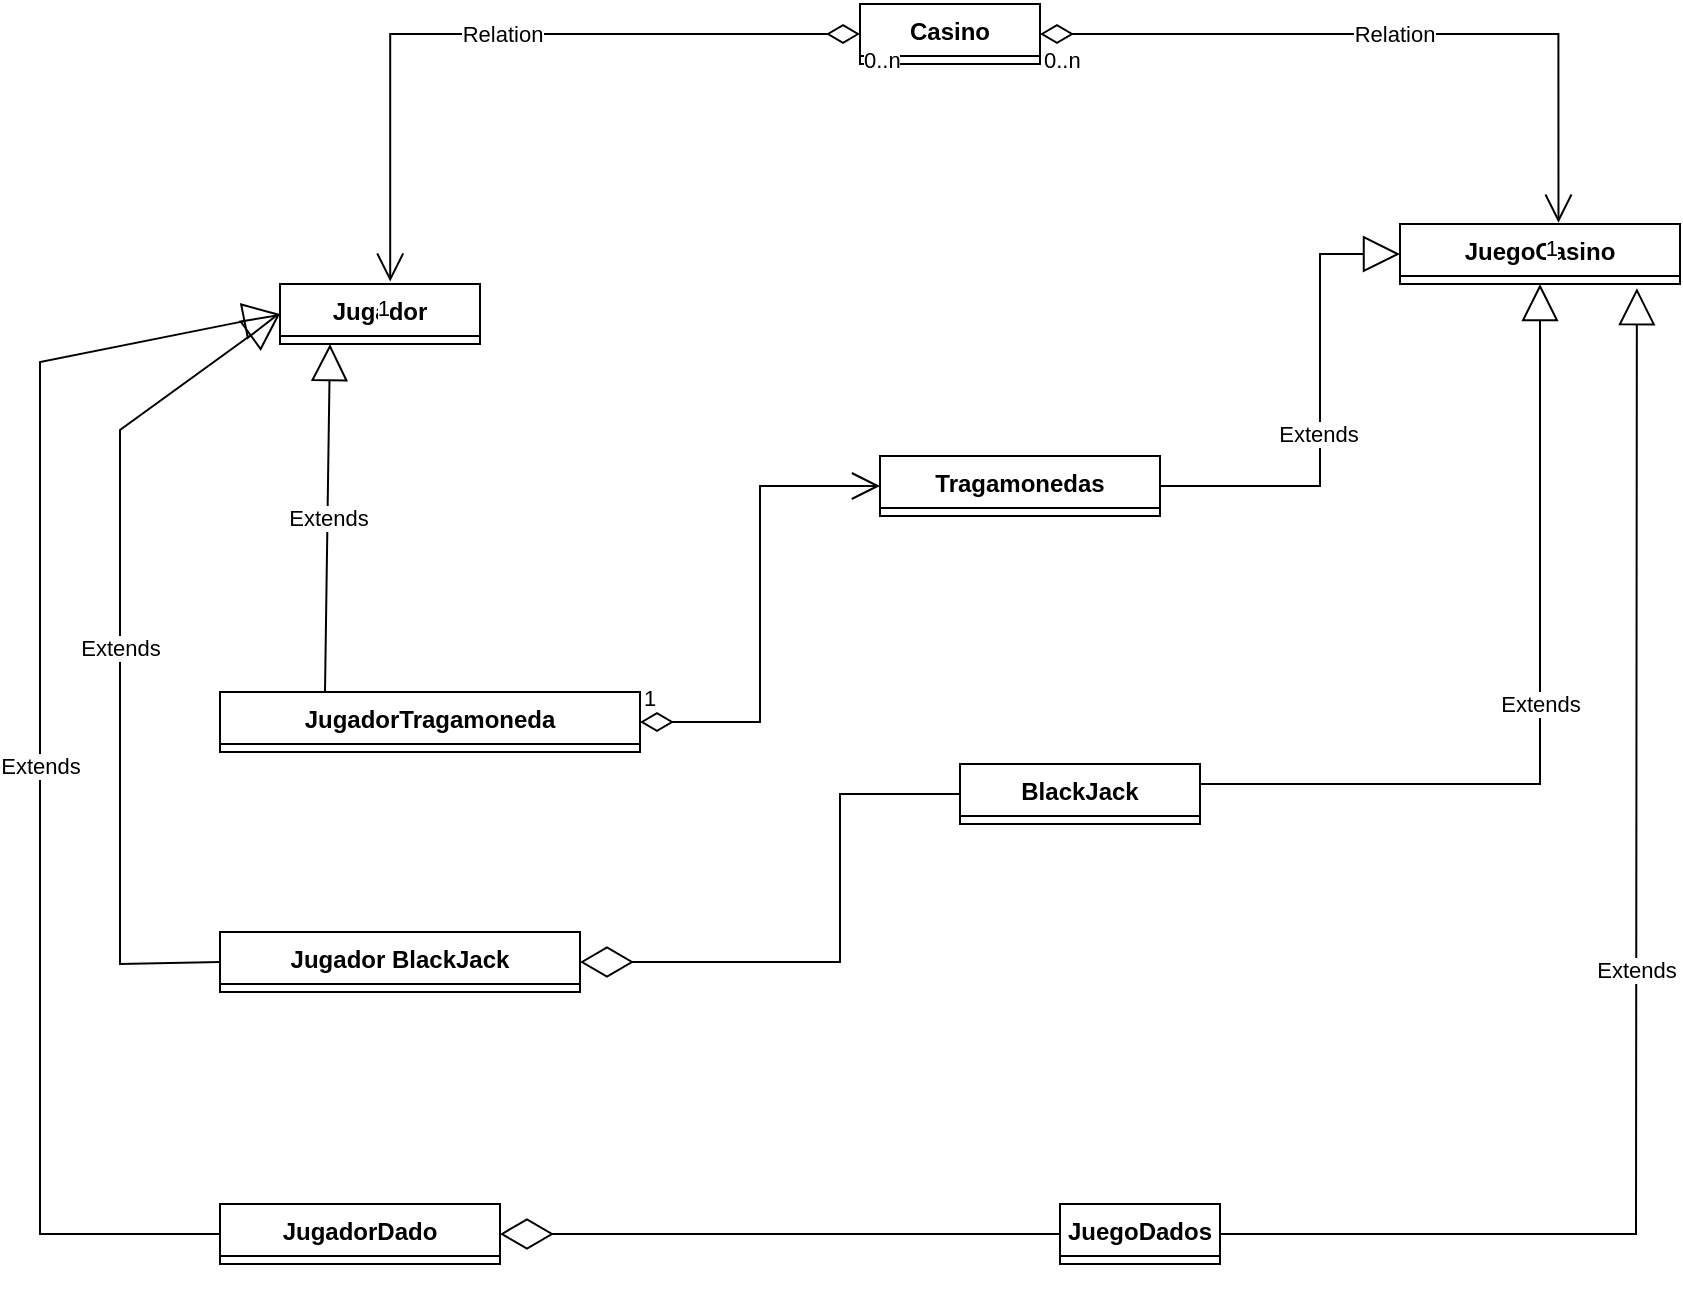 <mxfile version="20.3.0" type="device" pages="6"><diagram id="FY_ke03FOawB_fS0Nf9g" name="GENERAL"><mxGraphModel dx="1037" dy="644" grid="1" gridSize="10" guides="1" tooltips="1" connect="1" arrows="1" fold="1" page="1" pageScale="1" pageWidth="1400" pageHeight="850" math="0" shadow="0"><root><mxCell id="0"/><mxCell id="1" parent="0"/><mxCell id="yrAMoatd6BLHbk0kdtSv-1" value="Casino" style="swimlane;fontStyle=1;align=center;verticalAlign=top;childLayout=stackLayout;horizontal=1;startSize=26;horizontalStack=0;resizeParent=1;resizeParentMax=0;resizeLast=0;collapsible=1;marginBottom=0;" parent="1" vertex="1" collapsed="1"><mxGeometry x="530" y="90" width="90" height="30" as="geometry"><mxRectangle x="530" y="90" width="160" height="86" as="alternateBounds"/></mxGeometry></mxCell><mxCell id="yrAMoatd6BLHbk0kdtSv-2" value="-" style="text;strokeColor=none;fillColor=none;align=left;verticalAlign=top;spacingLeft=4;spacingRight=4;overflow=hidden;rotatable=0;points=[[0,0.5],[1,0.5]];portConstraint=eastwest;" parent="yrAMoatd6BLHbk0kdtSv-1" vertex="1"><mxGeometry y="26" width="160" height="26" as="geometry"/></mxCell><mxCell id="yrAMoatd6BLHbk0kdtSv-3" value="" style="line;strokeWidth=1;fillColor=none;align=left;verticalAlign=middle;spacingTop=-1;spacingLeft=3;spacingRight=3;rotatable=0;labelPosition=right;points=[];portConstraint=eastwest;strokeColor=inherit;" parent="yrAMoatd6BLHbk0kdtSv-1" vertex="1"><mxGeometry y="52" width="160" height="8" as="geometry"/></mxCell><mxCell id="yrAMoatd6BLHbk0kdtSv-4" value="-" style="text;strokeColor=none;fillColor=none;align=left;verticalAlign=top;spacingLeft=4;spacingRight=4;overflow=hidden;rotatable=0;points=[[0,0.5],[1,0.5]];portConstraint=eastwest;" parent="yrAMoatd6BLHbk0kdtSv-1" vertex="1"><mxGeometry y="60" width="160" height="26" as="geometry"/></mxCell><mxCell id="yrAMoatd6BLHbk0kdtSv-5" value="Jugador" style="swimlane;fontStyle=1;align=center;verticalAlign=top;childLayout=stackLayout;horizontal=1;startSize=26;horizontalStack=0;resizeParent=1;resizeParentMax=0;resizeLast=0;collapsible=1;marginBottom=0;" parent="1" vertex="1" collapsed="1"><mxGeometry x="240" y="230" width="100" height="30" as="geometry"><mxRectangle x="230" y="230" width="160" height="86" as="alternateBounds"/></mxGeometry></mxCell><mxCell id="yrAMoatd6BLHbk0kdtSv-6" value="-" style="text;strokeColor=none;fillColor=none;align=left;verticalAlign=top;spacingLeft=4;spacingRight=4;overflow=hidden;rotatable=0;points=[[0,0.5],[1,0.5]];portConstraint=eastwest;" parent="yrAMoatd6BLHbk0kdtSv-5" vertex="1"><mxGeometry y="26" width="160" height="26" as="geometry"/></mxCell><mxCell id="yrAMoatd6BLHbk0kdtSv-7" value="" style="line;strokeWidth=1;fillColor=none;align=left;verticalAlign=middle;spacingTop=-1;spacingLeft=3;spacingRight=3;rotatable=0;labelPosition=right;points=[];portConstraint=eastwest;strokeColor=inherit;" parent="yrAMoatd6BLHbk0kdtSv-5" vertex="1"><mxGeometry y="52" width="160" height="8" as="geometry"/></mxCell><mxCell id="yrAMoatd6BLHbk0kdtSv-8" value="-" style="text;strokeColor=none;fillColor=none;align=left;verticalAlign=top;spacingLeft=4;spacingRight=4;overflow=hidden;rotatable=0;points=[[0,0.5],[1,0.5]];portConstraint=eastwest;" parent="yrAMoatd6BLHbk0kdtSv-5" vertex="1"><mxGeometry y="60" width="160" height="26" as="geometry"/></mxCell><mxCell id="yrAMoatd6BLHbk0kdtSv-9" value="JugadorTragamoneda" style="swimlane;fontStyle=1;align=center;verticalAlign=top;childLayout=stackLayout;horizontal=1;startSize=26;horizontalStack=0;resizeParent=1;resizeParentMax=0;resizeLast=0;collapsible=1;marginBottom=0;" parent="1" vertex="1" collapsed="1"><mxGeometry x="210" y="434" width="210" height="30" as="geometry"><mxRectangle x="210" y="434" width="180" height="86" as="alternateBounds"/></mxGeometry></mxCell><mxCell id="yrAMoatd6BLHbk0kdtSv-10" value="-" style="text;strokeColor=none;fillColor=none;align=left;verticalAlign=top;spacingLeft=4;spacingRight=4;overflow=hidden;rotatable=0;points=[[0,0.5],[1,0.5]];portConstraint=eastwest;" parent="yrAMoatd6BLHbk0kdtSv-9" vertex="1"><mxGeometry y="26" width="180" height="26" as="geometry"/></mxCell><mxCell id="yrAMoatd6BLHbk0kdtSv-11" value="" style="line;strokeWidth=1;fillColor=none;align=left;verticalAlign=middle;spacingTop=-1;spacingLeft=3;spacingRight=3;rotatable=0;labelPosition=right;points=[];portConstraint=eastwest;strokeColor=inherit;" parent="yrAMoatd6BLHbk0kdtSv-9" vertex="1"><mxGeometry y="52" width="180" height="8" as="geometry"/></mxCell><mxCell id="yrAMoatd6BLHbk0kdtSv-12" value="-" style="text;strokeColor=none;fillColor=none;align=left;verticalAlign=top;spacingLeft=4;spacingRight=4;overflow=hidden;rotatable=0;points=[[0,0.5],[1,0.5]];portConstraint=eastwest;" parent="yrAMoatd6BLHbk0kdtSv-9" vertex="1"><mxGeometry y="60" width="180" height="26" as="geometry"/></mxCell><mxCell id="yrAMoatd6BLHbk0kdtSv-13" value="Jugador BlackJack" style="swimlane;fontStyle=1;align=center;verticalAlign=top;childLayout=stackLayout;horizontal=1;startSize=26;horizontalStack=0;resizeParent=1;resizeParentMax=0;resizeLast=0;collapsible=1;marginBottom=0;" parent="1" vertex="1" collapsed="1"><mxGeometry x="210" y="554" width="180" height="30" as="geometry"><mxRectangle x="210" y="554" width="160" height="86" as="alternateBounds"/></mxGeometry></mxCell><mxCell id="yrAMoatd6BLHbk0kdtSv-14" value="-" style="text;strokeColor=none;fillColor=none;align=left;verticalAlign=top;spacingLeft=4;spacingRight=4;overflow=hidden;rotatable=0;points=[[0,0.5],[1,0.5]];portConstraint=eastwest;" parent="yrAMoatd6BLHbk0kdtSv-13" vertex="1"><mxGeometry y="26" width="160" height="26" as="geometry"/></mxCell><mxCell id="yrAMoatd6BLHbk0kdtSv-15" value="" style="line;strokeWidth=1;fillColor=none;align=left;verticalAlign=middle;spacingTop=-1;spacingLeft=3;spacingRight=3;rotatable=0;labelPosition=right;points=[];portConstraint=eastwest;strokeColor=inherit;" parent="yrAMoatd6BLHbk0kdtSv-13" vertex="1"><mxGeometry y="52" width="160" height="8" as="geometry"/></mxCell><mxCell id="yrAMoatd6BLHbk0kdtSv-16" value="-" style="text;strokeColor=none;fillColor=none;align=left;verticalAlign=top;spacingLeft=4;spacingRight=4;overflow=hidden;rotatable=0;points=[[0,0.5],[1,0.5]];portConstraint=eastwest;" parent="yrAMoatd6BLHbk0kdtSv-13" vertex="1"><mxGeometry y="60" width="160" height="26" as="geometry"/></mxCell><mxCell id="yrAMoatd6BLHbk0kdtSv-17" value="JugadorDado" style="swimlane;fontStyle=1;align=center;verticalAlign=top;childLayout=stackLayout;horizontal=1;startSize=26;horizontalStack=0;resizeParent=1;resizeParentMax=0;resizeLast=0;collapsible=1;marginBottom=0;" parent="1" vertex="1" collapsed="1"><mxGeometry x="210" y="690" width="140" height="30" as="geometry"><mxRectangle x="210" y="690" width="160" height="86" as="alternateBounds"/></mxGeometry></mxCell><mxCell id="yrAMoatd6BLHbk0kdtSv-18" value="-" style="text;strokeColor=none;fillColor=none;align=left;verticalAlign=top;spacingLeft=4;spacingRight=4;overflow=hidden;rotatable=0;points=[[0,0.5],[1,0.5]];portConstraint=eastwest;" parent="yrAMoatd6BLHbk0kdtSv-17" vertex="1"><mxGeometry y="26" width="160" height="26" as="geometry"/></mxCell><mxCell id="yrAMoatd6BLHbk0kdtSv-19" value="" style="line;strokeWidth=1;fillColor=none;align=left;verticalAlign=middle;spacingTop=-1;spacingLeft=3;spacingRight=3;rotatable=0;labelPosition=right;points=[];portConstraint=eastwest;strokeColor=inherit;" parent="yrAMoatd6BLHbk0kdtSv-17" vertex="1"><mxGeometry y="52" width="160" height="8" as="geometry"/></mxCell><mxCell id="yrAMoatd6BLHbk0kdtSv-20" value="-" style="text;strokeColor=none;fillColor=none;align=left;verticalAlign=top;spacingLeft=4;spacingRight=4;overflow=hidden;rotatable=0;points=[[0,0.5],[1,0.5]];portConstraint=eastwest;" parent="yrAMoatd6BLHbk0kdtSv-17" vertex="1"><mxGeometry y="60" width="160" height="26" as="geometry"/></mxCell><mxCell id="yrAMoatd6BLHbk0kdtSv-21" value="Extends" style="endArrow=block;endSize=16;endFill=0;html=1;rounded=0;entryX=0.25;entryY=1;entryDx=0;entryDy=0;exitX=0.25;exitY=0;exitDx=0;exitDy=0;" parent="1" source="yrAMoatd6BLHbk0kdtSv-9" target="yrAMoatd6BLHbk0kdtSv-5" edge="1"><mxGeometry width="160" relative="1" as="geometry"><mxPoint x="276" y="430" as="sourcePoint"/><mxPoint x="360" y="360" as="targetPoint"/></mxGeometry></mxCell><mxCell id="yrAMoatd6BLHbk0kdtSv-33" value="Extends" style="endArrow=block;endSize=16;endFill=0;html=1;rounded=0;exitX=0;exitY=0.5;exitDx=0;exitDy=0;entryX=0;entryY=0.5;entryDx=0;entryDy=0;" parent="1" source="yrAMoatd6BLHbk0kdtSv-14" target="yrAMoatd6BLHbk0kdtSv-8" edge="1"><mxGeometry width="160" relative="1" as="geometry"><mxPoint x="160" y="575.4" as="sourcePoint"/><mxPoint x="162.96" y="460" as="targetPoint"/><Array as="points"><mxPoint x="160" y="570"/><mxPoint x="160" y="303"/></Array></mxGeometry></mxCell><mxCell id="yrAMoatd6BLHbk0kdtSv-34" value="Extends" style="endArrow=block;endSize=16;endFill=0;html=1;rounded=0;exitX=0;exitY=0.5;exitDx=0;exitDy=0;entryX=0;entryY=0.5;entryDx=0;entryDy=0;" parent="1" source="yrAMoatd6BLHbk0kdtSv-17" target="yrAMoatd6BLHbk0kdtSv-6" edge="1"><mxGeometry width="160" relative="1" as="geometry"><mxPoint x="160" y="735.4" as="sourcePoint"/><mxPoint x="162.96" y="620" as="targetPoint"/><Array as="points"><mxPoint x="120" y="705"/><mxPoint x="120" y="269"/></Array></mxGeometry></mxCell><mxCell id="yrAMoatd6BLHbk0kdtSv-35" value="Tragamonedas" style="swimlane;fontStyle=1;align=center;verticalAlign=top;childLayout=stackLayout;horizontal=1;startSize=26;horizontalStack=0;resizeParent=1;resizeParentMax=0;resizeLast=0;collapsible=1;marginBottom=0;" parent="1" vertex="1" collapsed="1"><mxGeometry x="540" y="316" width="140" height="30" as="geometry"><mxRectangle x="540" y="316" width="160" height="86" as="alternateBounds"/></mxGeometry></mxCell><mxCell id="yrAMoatd6BLHbk0kdtSv-36" value="-" style="text;strokeColor=none;fillColor=none;align=left;verticalAlign=top;spacingLeft=4;spacingRight=4;overflow=hidden;rotatable=0;points=[[0,0.5],[1,0.5]];portConstraint=eastwest;" parent="yrAMoatd6BLHbk0kdtSv-35" vertex="1"><mxGeometry y="26" width="160" height="26" as="geometry"/></mxCell><mxCell id="yrAMoatd6BLHbk0kdtSv-37" value="" style="line;strokeWidth=1;fillColor=none;align=left;verticalAlign=middle;spacingTop=-1;spacingLeft=3;spacingRight=3;rotatable=0;labelPosition=right;points=[];portConstraint=eastwest;strokeColor=inherit;" parent="yrAMoatd6BLHbk0kdtSv-35" vertex="1"><mxGeometry y="52" width="160" height="8" as="geometry"/></mxCell><mxCell id="yrAMoatd6BLHbk0kdtSv-38" value="-" style="text;strokeColor=none;fillColor=none;align=left;verticalAlign=top;spacingLeft=4;spacingRight=4;overflow=hidden;rotatable=0;points=[[0,0.5],[1,0.5]];portConstraint=eastwest;" parent="yrAMoatd6BLHbk0kdtSv-35" vertex="1"><mxGeometry y="60" width="160" height="26" as="geometry"/></mxCell><mxCell id="yrAMoatd6BLHbk0kdtSv-39" value="BlackJack" style="swimlane;fontStyle=1;align=center;verticalAlign=top;childLayout=stackLayout;horizontal=1;startSize=26;horizontalStack=0;resizeParent=1;resizeParentMax=0;resizeLast=0;collapsible=1;marginBottom=0;" parent="1" vertex="1" collapsed="1"><mxGeometry x="580" y="470" width="120" height="30" as="geometry"><mxRectangle x="540" y="480" width="160" height="86" as="alternateBounds"/></mxGeometry></mxCell><mxCell id="yrAMoatd6BLHbk0kdtSv-40" value="-" style="text;strokeColor=none;fillColor=none;align=left;verticalAlign=top;spacingLeft=4;spacingRight=4;overflow=hidden;rotatable=0;points=[[0,0.5],[1,0.5]];portConstraint=eastwest;" parent="yrAMoatd6BLHbk0kdtSv-39" vertex="1"><mxGeometry y="26" width="160" height="26" as="geometry"/></mxCell><mxCell id="yrAMoatd6BLHbk0kdtSv-41" value="" style="line;strokeWidth=1;fillColor=none;align=left;verticalAlign=middle;spacingTop=-1;spacingLeft=3;spacingRight=3;rotatable=0;labelPosition=right;points=[];portConstraint=eastwest;strokeColor=inherit;" parent="yrAMoatd6BLHbk0kdtSv-39" vertex="1"><mxGeometry y="52" width="160" height="8" as="geometry"/></mxCell><mxCell id="yrAMoatd6BLHbk0kdtSv-42" value="-" style="text;strokeColor=none;fillColor=none;align=left;verticalAlign=top;spacingLeft=4;spacingRight=4;overflow=hidden;rotatable=0;points=[[0,0.5],[1,0.5]];portConstraint=eastwest;" parent="yrAMoatd6BLHbk0kdtSv-39" vertex="1"><mxGeometry y="60" width="160" height="26" as="geometry"/></mxCell><mxCell id="yrAMoatd6BLHbk0kdtSv-43" value="JuegoDados" style="swimlane;fontStyle=1;align=center;verticalAlign=top;childLayout=stackLayout;horizontal=1;startSize=26;horizontalStack=0;resizeParent=1;resizeParentMax=0;resizeLast=0;collapsible=1;marginBottom=0;" parent="1" vertex="1" collapsed="1"><mxGeometry x="630" y="690" width="80" height="30" as="geometry"><mxRectangle x="540" y="650" width="160" height="86" as="alternateBounds"/></mxGeometry></mxCell><mxCell id="yrAMoatd6BLHbk0kdtSv-44" value="-" style="text;strokeColor=none;fillColor=none;align=left;verticalAlign=top;spacingLeft=4;spacingRight=4;overflow=hidden;rotatable=0;points=[[0,0.5],[1,0.5]];portConstraint=eastwest;" parent="yrAMoatd6BLHbk0kdtSv-43" vertex="1"><mxGeometry y="26" width="160" height="26" as="geometry"/></mxCell><mxCell id="yrAMoatd6BLHbk0kdtSv-45" value="" style="line;strokeWidth=1;fillColor=none;align=left;verticalAlign=middle;spacingTop=-1;spacingLeft=3;spacingRight=3;rotatable=0;labelPosition=right;points=[];portConstraint=eastwest;strokeColor=inherit;" parent="yrAMoatd6BLHbk0kdtSv-43" vertex="1"><mxGeometry y="52" width="160" height="8" as="geometry"/></mxCell><mxCell id="yrAMoatd6BLHbk0kdtSv-46" value="-" style="text;strokeColor=none;fillColor=none;align=left;verticalAlign=top;spacingLeft=4;spacingRight=4;overflow=hidden;rotatable=0;points=[[0,0.5],[1,0.5]];portConstraint=eastwest;" parent="yrAMoatd6BLHbk0kdtSv-43" vertex="1"><mxGeometry y="60" width="160" height="26" as="geometry"/></mxCell><mxCell id="yrAMoatd6BLHbk0kdtSv-48" value="JuegoCasino" style="swimlane;fontStyle=1;align=center;verticalAlign=top;childLayout=stackLayout;horizontal=1;startSize=26;horizontalStack=0;resizeParent=1;resizeParentMax=0;resizeLast=0;collapsible=1;marginBottom=0;" parent="1" vertex="1" collapsed="1"><mxGeometry x="800" y="200" width="140" height="30" as="geometry"><mxRectangle x="800" y="200" width="160" height="86" as="alternateBounds"/></mxGeometry></mxCell><mxCell id="yrAMoatd6BLHbk0kdtSv-49" value="-" style="text;strokeColor=none;fillColor=none;align=left;verticalAlign=top;spacingLeft=4;spacingRight=4;overflow=hidden;rotatable=0;points=[[0,0.5],[1,0.5]];portConstraint=eastwest;" parent="yrAMoatd6BLHbk0kdtSv-48" vertex="1"><mxGeometry y="26" width="160" height="26" as="geometry"/></mxCell><mxCell id="yrAMoatd6BLHbk0kdtSv-50" value="" style="line;strokeWidth=1;fillColor=none;align=left;verticalAlign=middle;spacingTop=-1;spacingLeft=3;spacingRight=3;rotatable=0;labelPosition=right;points=[];portConstraint=eastwest;strokeColor=inherit;" parent="yrAMoatd6BLHbk0kdtSv-48" vertex="1"><mxGeometry y="52" width="160" height="8" as="geometry"/></mxCell><mxCell id="yrAMoatd6BLHbk0kdtSv-51" value="-" style="text;strokeColor=none;fillColor=none;align=left;verticalAlign=top;spacingLeft=4;spacingRight=4;overflow=hidden;rotatable=0;points=[[0,0.5],[1,0.5]];portConstraint=eastwest;" parent="yrAMoatd6BLHbk0kdtSv-48" vertex="1"><mxGeometry y="60" width="160" height="26" as="geometry"/></mxCell><mxCell id="yrAMoatd6BLHbk0kdtSv-52" value="Extends" style="endArrow=block;endSize=16;endFill=0;html=1;rounded=0;entryX=0;entryY=0.5;entryDx=0;entryDy=0;exitX=1;exitY=0.5;exitDx=0;exitDy=0;" parent="1" source="yrAMoatd6BLHbk0kdtSv-35" target="yrAMoatd6BLHbk0kdtSv-49" edge="1"><mxGeometry x="-0.101" y="1" width="160" relative="1" as="geometry"><mxPoint x="700" y="358.5" as="sourcePoint"/><mxPoint x="780" y="170" as="targetPoint"/><Array as="points"><mxPoint x="760" y="331"/><mxPoint x="760" y="215"/></Array><mxPoint as="offset"/></mxGeometry></mxCell><mxCell id="yrAMoatd6BLHbk0kdtSv-53" value="Extends" style="endArrow=block;endSize=16;endFill=0;html=1;rounded=0;" parent="1" target="yrAMoatd6BLHbk0kdtSv-51" edge="1"><mxGeometry width="160" relative="1" as="geometry"><mxPoint x="700" y="480" as="sourcePoint"/><mxPoint x="860" y="522.5" as="targetPoint"/><Array as="points"><mxPoint x="870" y="480"/></Array></mxGeometry></mxCell><mxCell id="yrAMoatd6BLHbk0kdtSv-54" value="Extends" style="endArrow=block;endSize=16;endFill=0;html=1;rounded=0;entryX=0.846;entryY=1.069;entryDx=0;entryDy=0;entryPerimeter=0;exitX=1;exitY=0.5;exitDx=0;exitDy=0;" parent="1" source="yrAMoatd6BLHbk0kdtSv-43" target="yrAMoatd6BLHbk0kdtSv-51" edge="1"><mxGeometry width="160" relative="1" as="geometry"><mxPoint x="700" y="680.5" as="sourcePoint"/><mxPoint x="870" y="434" as="targetPoint"/><Array as="points"><mxPoint x="918" y="705"/></Array></mxGeometry></mxCell><mxCell id="yrAMoatd6BLHbk0kdtSv-58" value="Relation" style="endArrow=open;html=1;endSize=12;startArrow=diamondThin;startSize=14;startFill=0;edgeStyle=orthogonalEdgeStyle;rounded=0;entryX=0.566;entryY=-0.021;entryDx=0;entryDy=0;entryPerimeter=0;" parent="1" source="yrAMoatd6BLHbk0kdtSv-2" target="yrAMoatd6BLHbk0kdtSv-48" edge="1"><mxGeometry relative="1" as="geometry"><mxPoint x="690" y="129" as="sourcePoint"/><mxPoint x="850" y="129" as="targetPoint"/></mxGeometry></mxCell><mxCell id="yrAMoatd6BLHbk0kdtSv-59" value="0..n" style="edgeLabel;resizable=0;html=1;align=left;verticalAlign=top;" parent="yrAMoatd6BLHbk0kdtSv-58" connectable="0" vertex="1"><mxGeometry x="-1" relative="1" as="geometry"/></mxCell><mxCell id="yrAMoatd6BLHbk0kdtSv-60" value="1" style="edgeLabel;resizable=0;html=1;align=right;verticalAlign=top;" parent="yrAMoatd6BLHbk0kdtSv-58" connectable="0" vertex="1"><mxGeometry x="1" relative="1" as="geometry"/></mxCell><mxCell id="yrAMoatd6BLHbk0kdtSv-64" value="Relation" style="endArrow=open;html=1;endSize=12;startArrow=diamondThin;startSize=14;startFill=0;edgeStyle=orthogonalEdgeStyle;rounded=0;exitX=0;exitY=0.5;exitDx=0;exitDy=0;entryX=0.551;entryY=-0.04;entryDx=0;entryDy=0;entryPerimeter=0;" parent="1" source="yrAMoatd6BLHbk0kdtSv-2" target="yrAMoatd6BLHbk0kdtSv-5" edge="1"><mxGeometry relative="1" as="geometry"><mxPoint x="250" y="110" as="sourcePoint"/><mxPoint x="410" y="110" as="targetPoint"/></mxGeometry></mxCell><mxCell id="yrAMoatd6BLHbk0kdtSv-65" value="0..n" style="edgeLabel;resizable=0;html=1;align=left;verticalAlign=top;" parent="yrAMoatd6BLHbk0kdtSv-64" connectable="0" vertex="1"><mxGeometry x="-1" relative="1" as="geometry"/></mxCell><mxCell id="yrAMoatd6BLHbk0kdtSv-66" value="1" style="edgeLabel;resizable=0;html=1;align=right;verticalAlign=top;" parent="yrAMoatd6BLHbk0kdtSv-64" connectable="0" vertex="1"><mxGeometry x="1" relative="1" as="geometry"/></mxCell><mxCell id="wl031lsmSs90PC9KgQnk-2" value="1" style="endArrow=open;html=1;endSize=12;startArrow=diamondThin;startSize=14;startFill=0;edgeStyle=orthogonalEdgeStyle;align=left;verticalAlign=bottom;rounded=0;exitX=1;exitY=0.5;exitDx=0;exitDy=0;entryX=0;entryY=0.5;entryDx=0;entryDy=0;" parent="1" source="yrAMoatd6BLHbk0kdtSv-10" target="yrAMoatd6BLHbk0kdtSv-36" edge="1"><mxGeometry x="-1" y="3" relative="1" as="geometry"><mxPoint x="450" y="330" as="sourcePoint"/><mxPoint x="610" y="330" as="targetPoint"/></mxGeometry></mxCell><mxCell id="kG6YwC72J4L7kkIzz_Pr-1" value="" style="endArrow=diamondThin;endFill=0;endSize=24;html=1;rounded=0;entryX=1;entryY=0.5;entryDx=0;entryDy=0;exitX=0;exitY=0.5;exitDx=0;exitDy=0;" parent="1" source="yrAMoatd6BLHbk0kdtSv-39" target="yrAMoatd6BLHbk0kdtSv-13" edge="1"><mxGeometry width="160" relative="1" as="geometry"><mxPoint x="570" y="560" as="sourcePoint"/><mxPoint x="730" y="560" as="targetPoint"/><Array as="points"><mxPoint x="520" y="485"/><mxPoint x="520" y="569"/></Array></mxGeometry></mxCell><mxCell id="kG6YwC72J4L7kkIzz_Pr-2" value="" style="endArrow=diamondThin;endFill=0;endSize=24;html=1;rounded=0;entryX=1;entryY=0.5;entryDx=0;entryDy=0;exitX=0;exitY=0.5;exitDx=0;exitDy=0;" parent="1" source="yrAMoatd6BLHbk0kdtSv-43" target="yrAMoatd6BLHbk0kdtSv-17" edge="1"><mxGeometry width="160" relative="1" as="geometry"><mxPoint x="450" y="630" as="sourcePoint"/><mxPoint x="610" y="630" as="targetPoint"/></mxGeometry></mxCell></root></mxGraphModel></diagram><diagram id="fhys7tZqrEYQVyIQV0Z8" name="TRAGAMONEDAS3"><mxGraphModel dx="1037" dy="644" grid="1" gridSize="10" guides="1" tooltips="1" connect="1" arrows="1" fold="1" page="1" pageScale="1" pageWidth="1169" pageHeight="827" math="0" shadow="0"><root><mxCell id="0"/><mxCell id="1" parent="0"/><mxCell id="a2RrK0xeWU8b3U0xF5M8-1" value="Slot" style="swimlane;fontStyle=1;align=center;verticalAlign=top;childLayout=stackLayout;horizontal=1;startSize=26;horizontalStack=0;resizeParent=1;resizeParentMax=0;resizeLast=0;collapsible=1;marginBottom=0;" parent="1" vertex="1"><mxGeometry x="40" y="260" width="160" height="164" as="geometry"/></mxCell><mxCell id="a2RrK0xeWU8b3U0xF5M8-2" value="#figuras : string" style="text;strokeColor=none;fillColor=none;align=left;verticalAlign=top;spacingLeft=4;spacingRight=4;overflow=hidden;rotatable=0;points=[[0,0.5],[1,0.5]];portConstraint=eastwest;" parent="a2RrK0xeWU8b3U0xF5M8-1" vertex="1"><mxGeometry y="26" width="160" height="26" as="geometry"/></mxCell><mxCell id="a2RrK0xeWU8b3U0xF5M8-5" value="#ultimaJugada:string" style="text;strokeColor=none;fillColor=none;align=left;verticalAlign=top;spacingLeft=4;spacingRight=4;overflow=hidden;rotatable=0;points=[[0,0.5],[1,0.5]];portConstraint=eastwest;" parent="a2RrK0xeWU8b3U0xF5M8-1" vertex="1"><mxGeometry y="52" width="160" height="26" as="geometry"/></mxCell><mxCell id="a2RrK0xeWU8b3U0xF5M8-3" value="" style="line;strokeWidth=1;fillColor=none;align=left;verticalAlign=middle;spacingTop=-1;spacingLeft=3;spacingRight=3;rotatable=0;labelPosition=right;points=[];portConstraint=eastwest;strokeColor=inherit;" parent="a2RrK0xeWU8b3U0xF5M8-1" vertex="1"><mxGeometry y="78" width="160" height="8" as="geometry"/></mxCell><mxCell id="a2RrK0xeWU8b3U0xF5M8-4" value="+girarSlots():void" style="text;strokeColor=none;fillColor=none;align=left;verticalAlign=top;spacingLeft=4;spacingRight=4;overflow=hidden;rotatable=0;points=[[0,0.5],[1,0.5]];portConstraint=eastwest;" parent="a2RrK0xeWU8b3U0xF5M8-1" vertex="1"><mxGeometry y="86" width="160" height="26" as="geometry"/></mxCell><mxCell id="a2RrK0xeWU8b3U0xF5M8-7" value="+getUltimaJugada():string" style="text;strokeColor=none;fillColor=none;align=left;verticalAlign=top;spacingLeft=4;spacingRight=4;overflow=hidden;rotatable=0;points=[[0,0.5],[1,0.5]];portConstraint=eastwest;" parent="a2RrK0xeWU8b3U0xF5M8-1" vertex="1"><mxGeometry y="112" width="160" height="26" as="geometry"/></mxCell><mxCell id="d4cMLG_ZlN6BgULFDRO2-1" value="+getFiguraMayor():string" style="text;strokeColor=none;fillColor=none;align=left;verticalAlign=top;spacingLeft=4;spacingRight=4;overflow=hidden;rotatable=0;points=[[0,0.5],[1,0.5]];portConstraint=eastwest;" parent="a2RrK0xeWU8b3U0xF5M8-1" vertex="1"><mxGeometry y="138" width="160" height="26" as="geometry"/></mxCell><mxCell id="a2RrK0xeWU8b3U0xF5M8-9" value="Tragamonedas3" style="swimlane;fontStyle=1;align=center;verticalAlign=top;childLayout=stackLayout;horizontal=1;startSize=26;horizontalStack=0;resizeParent=1;resizeParentMax=0;resizeLast=0;collapsible=1;marginBottom=0;" parent="1" vertex="1"><mxGeometry x="310" y="40" width="270" height="632" as="geometry"/></mxCell><mxCell id="a2RrK0xeWU8b3U0xF5M8-10" value="#tipoSlot: Slot" style="text;strokeColor=none;fillColor=none;align=left;verticalAlign=top;spacingLeft=4;spacingRight=4;overflow=hidden;rotatable=0;points=[[0,0.5],[1,0.5]];portConstraint=eastwest;" parent="a2RrK0xeWU8b3U0xF5M8-9" vertex="1"><mxGeometry y="26" width="270" height="26" as="geometry"/></mxCell><mxCell id="a2RrK0xeWU8b3U0xF5M8-17" value="#cantidadSlots:number" style="text;strokeColor=none;fillColor=none;align=left;verticalAlign=top;spacingLeft=4;spacingRight=4;overflow=hidden;rotatable=0;points=[[0,0.5],[1,0.5]];portConstraint=eastwest;" parent="a2RrK0xeWU8b3U0xF5M8-9" vertex="1"><mxGeometry y="52" width="270" height="26" as="geometry"/></mxCell><mxCell id="a2RrK0xeWU8b3U0xF5M8-11" value="#slots:Slot[]" style="text;strokeColor=none;fillColor=none;align=left;verticalAlign=top;spacingLeft=4;spacingRight=4;overflow=hidden;rotatable=0;points=[[0,0.5],[1,0.5]];portConstraint=eastwest;" parent="a2RrK0xeWU8b3U0xF5M8-9" vertex="1"><mxGeometry y="78" width="270" height="26" as="geometry"/></mxCell><mxCell id="a2RrK0xeWU8b3U0xF5M8-12" value="#ultimaJugada:string[]" style="text;strokeColor=none;fillColor=none;align=left;verticalAlign=top;spacingLeft=4;spacingRight=4;overflow=hidden;rotatable=0;points=[[0,0.5],[1,0.5]];portConstraint=eastwest;" parent="a2RrK0xeWU8b3U0xF5M8-9" vertex="1"><mxGeometry y="104" width="270" height="26" as="geometry"/></mxCell><mxCell id="OLfZhMz5giFEJxl9VwPD-4" value="#dineroIngresado: number" style="text;strokeColor=none;fillColor=none;align=left;verticalAlign=top;spacingLeft=4;spacingRight=4;overflow=hidden;rotatable=0;points=[[0,0.5],[1,0.5]];portConstraint=eastwest;" parent="a2RrK0xeWU8b3U0xF5M8-9" vertex="1"><mxGeometry y="130" width="270" height="26" as="geometry"/></mxCell><mxCell id="a2RrK0xeWU8b3U0xF5M8-22" value="#minimoApuesta:number" style="text;strokeColor=none;fillColor=none;align=left;verticalAlign=top;spacingLeft=4;spacingRight=4;overflow=hidden;rotatable=0;points=[[0,0.5],[1,0.5]];portConstraint=eastwest;" parent="a2RrK0xeWU8b3U0xF5M8-9" vertex="1"><mxGeometry y="156" width="270" height="26" as="geometry"/></mxCell><mxCell id="OLfZhMz5giFEJxl9VwPD-5" value="#apuesta: number" style="text;strokeColor=none;fillColor=none;align=left;verticalAlign=top;spacingLeft=4;spacingRight=4;overflow=hidden;rotatable=0;points=[[0,0.5],[1,0.5]];portConstraint=eastwest;" parent="a2RrK0xeWU8b3U0xF5M8-9" vertex="1"><mxGeometry y="182" width="270" height="26" as="geometry"/></mxCell><mxCell id="OLfZhMz5giFEJxl9VwPD-6" value="#premio: number" style="text;strokeColor=none;fillColor=none;align=left;verticalAlign=top;spacingLeft=4;spacingRight=4;overflow=hidden;rotatable=0;points=[[0,0.5],[1,0.5]];portConstraint=eastwest;" parent="a2RrK0xeWU8b3U0xF5M8-9" vertex="1"><mxGeometry y="208" width="270" height="26" as="geometry"/></mxCell><mxCell id="a2RrK0xeWU8b3U0xF5M8-13" value="" style="line;strokeWidth=1;fillColor=none;align=left;verticalAlign=middle;spacingTop=-1;spacingLeft=3;spacingRight=3;rotatable=0;labelPosition=right;points=[];portConstraint=eastwest;strokeColor=inherit;" parent="a2RrK0xeWU8b3U0xF5M8-9" vertex="1"><mxGeometry y="234" width="270" height="8" as="geometry"/></mxCell><mxCell id="a2RrK0xeWU8b3U0xF5M8-14" value="#getCantidadSlot():number" style="text;strokeColor=none;fillColor=none;align=left;verticalAlign=top;spacingLeft=4;spacingRight=4;overflow=hidden;rotatable=0;points=[[0,0.5],[1,0.5]];portConstraint=eastwest;" parent="a2RrK0xeWU8b3U0xF5M8-9" vertex="1"><mxGeometry y="242" width="270" height="26" as="geometry"/></mxCell><mxCell id="a2RrK0xeWU8b3U0xF5M8-15" value="#cargarSlots():void" style="text;strokeColor=none;fillColor=none;align=left;verticalAlign=top;spacingLeft=4;spacingRight=4;overflow=hidden;rotatable=0;points=[[0,0.5],[1,0.5]];portConstraint=eastwest;" parent="a2RrK0xeWU8b3U0xF5M8-9" vertex="1"><mxGeometry y="268" width="270" height="26" as="geometry"/></mxCell><mxCell id="a2RrK0xeWU8b3U0xF5M8-16" value="+getUltimaJugada:string[]" style="text;strokeColor=none;fillColor=none;align=left;verticalAlign=top;spacingLeft=4;spacingRight=4;overflow=hidden;rotatable=0;points=[[0,0.5],[1,0.5]];portConstraint=eastwest;" parent="a2RrK0xeWU8b3U0xF5M8-9" vertex="1"><mxGeometry y="294" width="270" height="26" as="geometry"/></mxCell><mxCell id="OLfZhMz5giFEJxl9VwPD-8" value="#setUltimaJugada():void" style="text;strokeColor=none;fillColor=none;align=left;verticalAlign=top;spacingLeft=4;spacingRight=4;overflow=hidden;rotatable=0;points=[[0,0.5],[1,0.5]];portConstraint=eastwest;" parent="a2RrK0xeWU8b3U0xF5M8-9" vertex="1"><mxGeometry y="320" width="270" height="26" as="geometry"/></mxCell><mxCell id="OLfZhMz5giFEJxl9VwPD-10" value="#getDineroIngresado():number" style="text;strokeColor=none;fillColor=none;align=left;verticalAlign=top;spacingLeft=4;spacingRight=4;overflow=hidden;rotatable=0;points=[[0,0.5],[1,0.5]];portConstraint=eastwest;" parent="a2RrK0xeWU8b3U0xF5M8-9" vertex="1"><mxGeometry y="346" width="270" height="26" as="geometry"/></mxCell><mxCell id="OLfZhMz5giFEJxl9VwPD-9" value="+ingresarDinero(number):number" style="text;strokeColor=none;fillColor=none;align=left;verticalAlign=top;spacingLeft=4;spacingRight=4;overflow=hidden;rotatable=0;points=[[0,0.5],[1,0.5]];portConstraint=eastwest;" parent="a2RrK0xeWU8b3U0xF5M8-9" vertex="1"><mxGeometry y="372" width="270" height="26" as="geometry"/></mxCell><mxCell id="OLfZhMz5giFEJxl9VwPD-11" value="#restarDineroIngresado():void" style="text;strokeColor=none;fillColor=none;align=left;verticalAlign=top;spacingLeft=4;spacingRight=4;overflow=hidden;rotatable=0;points=[[0,0.5],[1,0.5]];portConstraint=eastwest;" parent="a2RrK0xeWU8b3U0xF5M8-9" vertex="1"><mxGeometry y="398" width="270" height="26" as="geometry"/></mxCell><mxCell id="a2RrK0xeWU8b3U0xF5M8-27" value="+setApuesta(number):void" style="text;strokeColor=none;fillColor=none;align=left;verticalAlign=top;spacingLeft=4;spacingRight=4;overflow=hidden;rotatable=0;points=[[0,0.5],[1,0.5]];portConstraint=eastwest;" parent="a2RrK0xeWU8b3U0xF5M8-9" vertex="1"><mxGeometry y="424" width="270" height="26" as="geometry"/></mxCell><mxCell id="OLfZhMz5giFEJxl9VwPD-12" value="+getApuesta():number" style="text;strokeColor=none;fillColor=none;align=left;verticalAlign=top;spacingLeft=4;spacingRight=4;overflow=hidden;rotatable=0;points=[[0,0.5],[1,0.5]];portConstraint=eastwest;" parent="a2RrK0xeWU8b3U0xF5M8-9" vertex="1"><mxGeometry y="450" width="270" height="26" as="geometry"/></mxCell><mxCell id="a2RrK0xeWU8b3U0xF5M8-29" value="#probabilidadGanar():void" style="text;strokeColor=none;fillColor=none;align=left;verticalAlign=top;spacingLeft=4;spacingRight=4;overflow=hidden;rotatable=0;points=[[0,0.5],[1,0.5]];portConstraint=eastwest;" parent="a2RrK0xeWU8b3U0xF5M8-9" vertex="1"><mxGeometry y="476" width="270" height="26" as="geometry"/></mxCell><mxCell id="OLfZhMz5giFEJxl9VwPD-13" value="#SaberSiEsJugadaGanadora():void" style="text;strokeColor=none;fillColor=none;align=left;verticalAlign=top;spacingLeft=4;spacingRight=4;overflow=hidden;rotatable=0;points=[[0,0.5],[1,0.5]];portConstraint=eastwest;" parent="a2RrK0xeWU8b3U0xF5M8-9" vertex="1"><mxGeometry y="502" width="270" height="26" as="geometry"/></mxCell><mxCell id="OLfZhMz5giFEJxl9VwPD-15" value="#setPremio(number):void" style="text;strokeColor=none;fillColor=none;align=left;verticalAlign=top;spacingLeft=4;spacingRight=4;overflow=hidden;rotatable=0;points=[[0,0.5],[1,0.5]];portConstraint=eastwest;" parent="a2RrK0xeWU8b3U0xF5M8-9" vertex="1"><mxGeometry y="528" width="270" height="26" as="geometry"/></mxCell><mxCell id="OLfZhMz5giFEJxl9VwPD-16" value="+getPremio():number" style="text;strokeColor=none;fillColor=none;align=left;verticalAlign=top;spacingLeft=4;spacingRight=4;overflow=hidden;rotatable=0;points=[[0,0.5],[1,0.5]];portConstraint=eastwest;" parent="a2RrK0xeWU8b3U0xF5M8-9" vertex="1"><mxGeometry y="554" width="270" height="26" as="geometry"/></mxCell><mxCell id="a2RrK0xeWU8b3U0xF5M8-31" value="#calcularPremio():void" style="text;strokeColor=none;fillColor=none;align=left;verticalAlign=top;spacingLeft=4;spacingRight=4;overflow=hidden;rotatable=0;points=[[0,0.5],[1,0.5]];portConstraint=eastwest;" parent="a2RrK0xeWU8b3U0xF5M8-9" vertex="1"><mxGeometry y="580" width="270" height="26" as="geometry"/></mxCell><mxCell id="OLfZhMz5giFEJxl9VwPD-17" value="+Jugar():void" style="text;strokeColor=none;fillColor=none;align=left;verticalAlign=top;spacingLeft=4;spacingRight=4;overflow=hidden;rotatable=0;points=[[0,0.5],[1,0.5]];portConstraint=eastwest;" parent="a2RrK0xeWU8b3U0xF5M8-9" vertex="1"><mxGeometry y="606" width="270" height="26" as="geometry"/></mxCell><mxCell id="fPBgSear_0-8VcTdsJId-5" value="JugadorTragamonedas" style="swimlane;fontStyle=1;align=center;verticalAlign=top;childLayout=stackLayout;horizontal=1;startSize=26;horizontalStack=0;resizeParent=1;resizeParentMax=0;resizeLast=0;collapsible=1;marginBottom=0;" parent="1" vertex="1"><mxGeometry x="700" y="510" width="210" height="138" as="geometry"/></mxCell><mxCell id="yg9cUI85NY5AHoipaJDU-2" value="#maquina : Tragamonedas" style="text;strokeColor=none;fillColor=none;align=left;verticalAlign=top;spacingLeft=4;spacingRight=4;overflow=hidden;rotatable=0;points=[[0,0.5],[1,0.5]];portConstraint=eastwest;" parent="fPBgSear_0-8VcTdsJId-5" vertex="1"><mxGeometry y="26" width="210" height="26" as="geometry"/></mxCell><mxCell id="fPBgSear_0-8VcTdsJId-7" value="" style="line;strokeWidth=1;fillColor=none;align=left;verticalAlign=middle;spacingTop=-1;spacingLeft=3;spacingRight=3;rotatable=0;labelPosition=right;points=[];portConstraint=eastwest;strokeColor=inherit;" parent="fPBgSear_0-8VcTdsJId-5" vertex="1"><mxGeometry y="52" width="210" height="8" as="geometry"/></mxCell><mxCell id="OLfZhMz5giFEJxl9VwPD-2" value="+getmaquina():Tragamonedas3" style="text;strokeColor=none;fillColor=none;align=left;verticalAlign=top;spacingLeft=4;spacingRight=4;overflow=hidden;rotatable=0;points=[[0,0.5],[1,0.5]];portConstraint=eastwest;" parent="fPBgSear_0-8VcTdsJId-5" vertex="1"><mxGeometry y="60" width="210" height="26" as="geometry"/></mxCell><mxCell id="xPNwAYZfCsxXX24pjhJw-1" value="setmaquina(Tragamonedas3):void" style="text;strokeColor=none;fillColor=none;align=left;verticalAlign=top;spacingLeft=4;spacingRight=4;overflow=hidden;rotatable=0;points=[[0,0.5],[1,0.5]];portConstraint=eastwest;" vertex="1" parent="fPBgSear_0-8VcTdsJId-5"><mxGeometry y="86" width="210" height="26" as="geometry"/></mxCell><mxCell id="xPNwAYZfCsxXX24pjhJw-2" value="+jugarTragamonedas():void" style="text;strokeColor=none;fillColor=none;align=left;verticalAlign=top;spacingLeft=4;spacingRight=4;overflow=hidden;rotatable=0;points=[[0,0.5],[1,0.5]];portConstraint=eastwest;" vertex="1" parent="fPBgSear_0-8VcTdsJId-5"><mxGeometry y="112" width="210" height="26" as="geometry"/></mxCell><mxCell id="dYn8KTELF7AESnslits4-2" value="" style="endArrow=diamondThin;endFill=0;endSize=24;html=1;rounded=0;exitX=0.001;exitY=0.131;exitDx=0;exitDy=0;exitPerimeter=0;entryX=0.5;entryY=0;entryDx=0;entryDy=0;" parent="1" target="a2RrK0xeWU8b3U0xF5M8-1" edge="1"><mxGeometry width="160" relative="1" as="geometry"><mxPoint x="310.27" y="173.406" as="sourcePoint"/><mxPoint x="240" y="200" as="targetPoint"/><Array as="points"><mxPoint x="120" y="173"/></Array></mxGeometry></mxCell><mxCell id="dYn8KTELF7AESnslits4-3" value="" style="endArrow=diamondThin;endFill=0;endSize=24;html=1;rounded=0;entryX=0.536;entryY=0.001;entryDx=0;entryDy=0;exitX=1;exitY=0.5;exitDx=0;exitDy=0;entryPerimeter=0;" parent="1" source="OLfZhMz5giFEJxl9VwPD-10" target="fPBgSear_0-8VcTdsJId-5" edge="1"><mxGeometry width="160" relative="1" as="geometry"><mxPoint x="620" y="100" as="sourcePoint"/><mxPoint x="780" y="100" as="targetPoint"/><Array as="points"><mxPoint x="813" y="400"/></Array></mxGeometry></mxCell><mxCell id="xC3fcIUbqVZ0Y4WN6PMj-2" value="Extends" style="endArrow=block;endSize=16;endFill=0;html=1;rounded=0;" parent="1" edge="1"><mxGeometry width="160" relative="1" as="geometry"><mxPoint x="580" y="300" as="sourcePoint"/><mxPoint x="680" y="150" as="targetPoint"/><Array as="points"><mxPoint x="610" y="300"/><mxPoint x="610" y="150"/></Array></mxGeometry></mxCell><mxCell id="1Kb7k6NYVGCOGArSRM1H-1" value="JuegoCasino" style="swimlane;fontStyle=1;align=center;verticalAlign=top;childLayout=stackLayout;horizontal=1;startSize=26;horizontalStack=0;resizeParent=1;resizeParentMax=0;resizeLast=0;collapsible=1;marginBottom=0;" parent="1" vertex="1"><mxGeometry x="680" y="52" width="200" height="208" as="geometry"/></mxCell><mxCell id="1Kb7k6NYVGCOGArSRM1H-2" value="#nombre: string" style="text;strokeColor=none;fillColor=none;align=left;verticalAlign=top;spacingLeft=4;spacingRight=4;overflow=hidden;rotatable=0;points=[[0,0.5],[1,0.5]];portConstraint=eastwest;" parent="1Kb7k6NYVGCOGArSRM1H-1" vertex="1"><mxGeometry y="26" width="200" height="26" as="geometry"/></mxCell><mxCell id="1Kb7k6NYVGCOGArSRM1H-3" value="#descripcion: string" style="text;strokeColor=none;fillColor=none;align=left;verticalAlign=top;spacingLeft=4;spacingRight=4;overflow=hidden;rotatable=0;points=[[0,0.5],[1,0.5]];portConstraint=eastwest;" parent="1Kb7k6NYVGCOGArSRM1H-1" vertex="1"><mxGeometry y="52" width="200" height="26" as="geometry"/></mxCell><mxCell id="1Kb7k6NYVGCOGArSRM1H-4" value="" style="line;strokeWidth=1;fillColor=none;align=left;verticalAlign=middle;spacingTop=-1;spacingLeft=3;spacingRight=3;rotatable=0;labelPosition=right;points=[];portConstraint=eastwest;strokeColor=inherit;" parent="1Kb7k6NYVGCOGArSRM1H-1" vertex="1"><mxGeometry y="78" width="200" height="8" as="geometry"/></mxCell><mxCell id="1Kb7k6NYVGCOGArSRM1H-5" value="+getNombre():string" style="text;strokeColor=none;fillColor=none;align=left;verticalAlign=top;spacingLeft=4;spacingRight=4;overflow=hidden;rotatable=0;points=[[0,0.5],[1,0.5]];portConstraint=eastwest;" parent="1Kb7k6NYVGCOGArSRM1H-1" vertex="1"><mxGeometry y="86" width="200" height="22" as="geometry"/></mxCell><mxCell id="1Kb7k6NYVGCOGArSRM1H-6" value="+setNombre(string):void" style="text;strokeColor=none;fillColor=none;align=left;verticalAlign=top;spacingLeft=4;spacingRight=4;overflow=hidden;rotatable=0;points=[[0,0.5],[1,0.5]];portConstraint=eastwest;" parent="1Kb7k6NYVGCOGArSRM1H-1" vertex="1"><mxGeometry y="108" width="200" height="26" as="geometry"/></mxCell><mxCell id="1Kb7k6NYVGCOGArSRM1H-7" value="+getDescripcion():string" style="text;strokeColor=none;fillColor=none;align=left;verticalAlign=top;spacingLeft=4;spacingRight=4;overflow=hidden;rotatable=0;points=[[0,0.5],[1,0.5]];portConstraint=eastwest;" parent="1Kb7k6NYVGCOGArSRM1H-1" vertex="1"><mxGeometry y="134" width="200" height="22" as="geometry"/></mxCell><mxCell id="1Kb7k6NYVGCOGArSRM1H-8" value="#setDescripcion(string):void" style="text;strokeColor=none;fillColor=none;align=left;verticalAlign=top;spacingLeft=4;spacingRight=4;overflow=hidden;rotatable=0;points=[[0,0.5],[1,0.5]];portConstraint=eastwest;" parent="1Kb7k6NYVGCOGArSRM1H-1" vertex="1"><mxGeometry y="156" width="200" height="26" as="geometry"/></mxCell><mxCell id="1Kb7k6NYVGCOGArSRM1H-9" value="#leerArchivo(string):void" style="text;strokeColor=none;fillColor=none;align=left;verticalAlign=top;spacingLeft=4;spacingRight=4;overflow=hidden;rotatable=0;points=[[0,0.5],[1,0.5]];portConstraint=eastwest;" parent="1Kb7k6NYVGCOGArSRM1H-1" vertex="1"><mxGeometry y="182" width="200" height="26" as="geometry"/></mxCell></root></mxGraphModel></diagram><diagram name="TRAGAMONEDAS5" id="U2PzeMmfip32gZBZ_czw"><mxGraphModel dx="1037" dy="644" grid="1" gridSize="10" guides="1" tooltips="1" connect="1" arrows="1" fold="1" page="1" pageScale="1" pageWidth="1169" pageHeight="827" math="0" shadow="0"><root><mxCell id="Wi6fgGf3tlhvtymJUoj5-0"/><mxCell id="Wi6fgGf3tlhvtymJUoj5-1" parent="Wi6fgGf3tlhvtymJUoj5-0"/><mxCell id="Wi6fgGf3tlhvtymJUoj5-2" value="Slot" style="swimlane;fontStyle=1;align=center;verticalAlign=top;childLayout=stackLayout;horizontal=1;startSize=26;horizontalStack=0;resizeParent=1;resizeParentMax=0;resizeLast=0;collapsible=1;marginBottom=0;" vertex="1" parent="Wi6fgGf3tlhvtymJUoj5-1"><mxGeometry x="40" y="260" width="160" height="164" as="geometry"/></mxCell><mxCell id="Wi6fgGf3tlhvtymJUoj5-3" value="#figuras : string" style="text;strokeColor=none;fillColor=none;align=left;verticalAlign=top;spacingLeft=4;spacingRight=4;overflow=hidden;rotatable=0;points=[[0,0.5],[1,0.5]];portConstraint=eastwest;" vertex="1" parent="Wi6fgGf3tlhvtymJUoj5-2"><mxGeometry y="26" width="160" height="26" as="geometry"/></mxCell><mxCell id="Wi6fgGf3tlhvtymJUoj5-4" value="#ultimaJugada:string" style="text;strokeColor=none;fillColor=none;align=left;verticalAlign=top;spacingLeft=4;spacingRight=4;overflow=hidden;rotatable=0;points=[[0,0.5],[1,0.5]];portConstraint=eastwest;" vertex="1" parent="Wi6fgGf3tlhvtymJUoj5-2"><mxGeometry y="52" width="160" height="26" as="geometry"/></mxCell><mxCell id="Wi6fgGf3tlhvtymJUoj5-5" value="" style="line;strokeWidth=1;fillColor=none;align=left;verticalAlign=middle;spacingTop=-1;spacingLeft=3;spacingRight=3;rotatable=0;labelPosition=right;points=[];portConstraint=eastwest;strokeColor=inherit;" vertex="1" parent="Wi6fgGf3tlhvtymJUoj5-2"><mxGeometry y="78" width="160" height="8" as="geometry"/></mxCell><mxCell id="Wi6fgGf3tlhvtymJUoj5-6" value="+girarSlots():void" style="text;strokeColor=none;fillColor=none;align=left;verticalAlign=top;spacingLeft=4;spacingRight=4;overflow=hidden;rotatable=0;points=[[0,0.5],[1,0.5]];portConstraint=eastwest;" vertex="1" parent="Wi6fgGf3tlhvtymJUoj5-2"><mxGeometry y="86" width="160" height="26" as="geometry"/></mxCell><mxCell id="Wi6fgGf3tlhvtymJUoj5-7" value="+getUltimaJugada():string" style="text;strokeColor=none;fillColor=none;align=left;verticalAlign=top;spacingLeft=4;spacingRight=4;overflow=hidden;rotatable=0;points=[[0,0.5],[1,0.5]];portConstraint=eastwest;" vertex="1" parent="Wi6fgGf3tlhvtymJUoj5-2"><mxGeometry y="112" width="160" height="26" as="geometry"/></mxCell><mxCell id="Wi6fgGf3tlhvtymJUoj5-8" value="+getFiguraMayor():string" style="text;strokeColor=none;fillColor=none;align=left;verticalAlign=top;spacingLeft=4;spacingRight=4;overflow=hidden;rotatable=0;points=[[0,0.5],[1,0.5]];portConstraint=eastwest;" vertex="1" parent="Wi6fgGf3tlhvtymJUoj5-2"><mxGeometry y="138" width="160" height="26" as="geometry"/></mxCell><mxCell id="Wi6fgGf3tlhvtymJUoj5-9" value="Tragamonedas5" style="swimlane;fontStyle=1;align=center;verticalAlign=top;childLayout=stackLayout;horizontal=1;startSize=26;horizontalStack=0;resizeParent=1;resizeParentMax=0;resizeLast=0;collapsible=1;marginBottom=0;" vertex="1" parent="Wi6fgGf3tlhvtymJUoj5-1"><mxGeometry x="310" y="40" width="270" height="320" as="geometry"/></mxCell><mxCell id="Wi6fgGf3tlhvtymJUoj5-10" value="#pozoTotal: number" style="text;strokeColor=none;fillColor=none;align=left;verticalAlign=top;spacingLeft=4;spacingRight=4;overflow=hidden;rotatable=0;points=[[0,0.5],[1,0.5]];portConstraint=eastwest;" vertex="1" parent="Wi6fgGf3tlhvtymJUoj5-9"><mxGeometry y="26" width="270" height="26" as="geometry"/></mxCell><mxCell id="Wi6fgGf3tlhvtymJUoj5-11" value="#jugadaPozoTotal: string[]" style="text;strokeColor=none;fillColor=none;align=left;verticalAlign=top;spacingLeft=4;spacingRight=4;overflow=hidden;rotatable=0;points=[[0,0.5],[1,0.5]];portConstraint=eastwest;" vertex="1" parent="Wi6fgGf3tlhvtymJUoj5-9"><mxGeometry y="52" width="270" height="26" as="geometry"/></mxCell><mxCell id="Wi6fgGf3tlhvtymJUoj5-18" value="" style="line;strokeWidth=1;fillColor=none;align=left;verticalAlign=middle;spacingTop=-1;spacingLeft=3;spacingRight=3;rotatable=0;labelPosition=right;points=[];portConstraint=eastwest;strokeColor=inherit;" vertex="1" parent="Wi6fgGf3tlhvtymJUoj5-9"><mxGeometry y="78" width="270" height="8" as="geometry"/></mxCell><mxCell id="Wi6fgGf3tlhvtymJUoj5-19" value="#getPozoTotal():number" style="text;strokeColor=none;fillColor=none;align=left;verticalAlign=top;spacingLeft=4;spacingRight=4;overflow=hidden;rotatable=0;points=[[0,0.5],[1,0.5]];portConstraint=eastwest;" vertex="1" parent="Wi6fgGf3tlhvtymJUoj5-9"><mxGeometry y="86" width="270" height="26" as="geometry"/></mxCell><mxCell id="Wi6fgGf3tlhvtymJUoj5-20" value="#incrementarPozoTotal():void" style="text;strokeColor=none;fillColor=none;align=left;verticalAlign=top;spacingLeft=4;spacingRight=4;overflow=hidden;rotatable=0;points=[[0,0.5],[1,0.5]];portConstraint=eastwest;" vertex="1" parent="Wi6fgGf3tlhvtymJUoj5-9"><mxGeometry y="112" width="270" height="26" as="geometry"/></mxCell><mxCell id="Wi6fgGf3tlhvtymJUoj5-21" value="+getJugadaTotal:string[]" style="text;strokeColor=none;fillColor=none;align=left;verticalAlign=top;spacingLeft=4;spacingRight=4;overflow=hidden;rotatable=0;points=[[0,0.5],[1,0.5]];portConstraint=eastwest;" vertex="1" parent="Wi6fgGf3tlhvtymJUoj5-9"><mxGeometry y="138" width="270" height="26" as="geometry"/></mxCell><mxCell id="Wi6fgGf3tlhvtymJUoj5-22" value="#setJugadaPozoTotal():void" style="text;strokeColor=none;fillColor=none;align=left;verticalAlign=top;spacingLeft=4;spacingRight=4;overflow=hidden;rotatable=0;points=[[0,0.5],[1,0.5]];portConstraint=eastwest;" vertex="1" parent="Wi6fgGf3tlhvtymJUoj5-9"><mxGeometry y="164" width="270" height="26" as="geometry"/></mxCell><mxCell id="Wi6fgGf3tlhvtymJUoj5-23" value="#ganarPozo():boolean" style="text;strokeColor=none;fillColor=none;align=left;verticalAlign=top;spacingLeft=4;spacingRight=4;overflow=hidden;rotatable=0;points=[[0,0.5],[1,0.5]];portConstraint=eastwest;" vertex="1" parent="Wi6fgGf3tlhvtymJUoj5-9"><mxGeometry y="190" width="270" height="26" as="geometry"/></mxCell><mxCell id="Wi6fgGf3tlhvtymJUoj5-24" value="#resetPremioPozoTotal():void" style="text;strokeColor=none;fillColor=none;align=left;verticalAlign=top;spacingLeft=4;spacingRight=4;overflow=hidden;rotatable=0;points=[[0,0.5],[1,0.5]];portConstraint=eastwest;" vertex="1" parent="Wi6fgGf3tlhvtymJUoj5-9"><mxGeometry y="216" width="270" height="26" as="geometry"/></mxCell><mxCell id="Wi6fgGf3tlhvtymJUoj5-25" value="#ganarPozo():boolean" style="text;strokeColor=none;fillColor=none;align=left;verticalAlign=top;spacingLeft=4;spacingRight=4;overflow=hidden;rotatable=0;points=[[0,0.5],[1,0.5]];portConstraint=eastwest;" vertex="1" parent="Wi6fgGf3tlhvtymJUoj5-9"><mxGeometry y="242" width="270" height="26" as="geometry"/></mxCell><mxCell id="Wi6fgGf3tlhvtymJUoj5-26" value="#probabilidadGanar():boolean" style="text;strokeColor=none;fillColor=none;align=left;verticalAlign=top;spacingLeft=4;spacingRight=4;overflow=hidden;rotatable=0;points=[[0,0.5],[1,0.5]];portConstraint=eastwest;" vertex="1" parent="Wi6fgGf3tlhvtymJUoj5-9"><mxGeometry y="268" width="270" height="26" as="geometry"/></mxCell><mxCell id="Wi6fgGf3tlhvtymJUoj5-33" value="+Jugar():void" style="text;strokeColor=none;fillColor=none;align=left;verticalAlign=top;spacingLeft=4;spacingRight=4;overflow=hidden;rotatable=0;points=[[0,0.5],[1,0.5]];portConstraint=eastwest;" vertex="1" parent="Wi6fgGf3tlhvtymJUoj5-9"><mxGeometry y="294" width="270" height="26" as="geometry"/></mxCell><mxCell id="Wi6fgGf3tlhvtymJUoj5-34" value="JugadorTragamonedas" style="swimlane;fontStyle=1;align=center;verticalAlign=top;childLayout=stackLayout;horizontal=1;startSize=26;horizontalStack=0;resizeParent=1;resizeParentMax=0;resizeLast=0;collapsible=1;marginBottom=0;" vertex="1" parent="Wi6fgGf3tlhvtymJUoj5-1"><mxGeometry x="200" y="540" width="210" height="138" as="geometry"/></mxCell><mxCell id="MMYcaABjnICW51WAwzzs-26" value="1" style="endArrow=open;html=1;endSize=12;startArrow=diamondThin;startSize=14;startFill=0;edgeStyle=orthogonalEdgeStyle;align=left;verticalAlign=bottom;rounded=0;" edge="1" parent="Wi6fgGf3tlhvtymJUoj5-34"><mxGeometry x="-1" y="3" relative="1" as="geometry"><mxPoint x="110" as="sourcePoint"/><mxPoint x="240" y="-170" as="targetPoint"/><Array as="points"><mxPoint x="110" y="-100"/><mxPoint x="240" y="-100"/></Array></mxGeometry></mxCell><mxCell id="Wi6fgGf3tlhvtymJUoj5-35" value="#maquina : Tragamonedas" style="text;strokeColor=none;fillColor=none;align=left;verticalAlign=top;spacingLeft=4;spacingRight=4;overflow=hidden;rotatable=0;points=[[0,0.5],[1,0.5]];portConstraint=eastwest;" vertex="1" parent="Wi6fgGf3tlhvtymJUoj5-34"><mxGeometry y="26" width="210" height="26" as="geometry"/></mxCell><mxCell id="Wi6fgGf3tlhvtymJUoj5-36" value="" style="line;strokeWidth=1;fillColor=none;align=left;verticalAlign=middle;spacingTop=-1;spacingLeft=3;spacingRight=3;rotatable=0;labelPosition=right;points=[];portConstraint=eastwest;strokeColor=inherit;" vertex="1" parent="Wi6fgGf3tlhvtymJUoj5-34"><mxGeometry y="52" width="210" height="8" as="geometry"/></mxCell><mxCell id="Wi6fgGf3tlhvtymJUoj5-37" value="+getmaquina():Tragamonedas3" style="text;strokeColor=none;fillColor=none;align=left;verticalAlign=top;spacingLeft=4;spacingRight=4;overflow=hidden;rotatable=0;points=[[0,0.5],[1,0.5]];portConstraint=eastwest;" vertex="1" parent="Wi6fgGf3tlhvtymJUoj5-34"><mxGeometry y="60" width="210" height="26" as="geometry"/></mxCell><mxCell id="Wi6fgGf3tlhvtymJUoj5-38" value="setmaquina(Tragamonedas3):void" style="text;strokeColor=none;fillColor=none;align=left;verticalAlign=top;spacingLeft=4;spacingRight=4;overflow=hidden;rotatable=0;points=[[0,0.5],[1,0.5]];portConstraint=eastwest;" vertex="1" parent="Wi6fgGf3tlhvtymJUoj5-34"><mxGeometry y="86" width="210" height="26" as="geometry"/></mxCell><mxCell id="Wi6fgGf3tlhvtymJUoj5-39" value="+jugarTragamonedas():void" style="text;strokeColor=none;fillColor=none;align=left;verticalAlign=top;spacingLeft=4;spacingRight=4;overflow=hidden;rotatable=0;points=[[0,0.5],[1,0.5]];portConstraint=eastwest;" vertex="1" parent="Wi6fgGf3tlhvtymJUoj5-34"><mxGeometry y="112" width="210" height="26" as="geometry"/></mxCell><mxCell id="Wi6fgGf3tlhvtymJUoj5-40" value="" style="endArrow=diamondThin;endFill=0;endSize=24;html=1;rounded=0;exitX=0.001;exitY=0.131;exitDx=0;exitDy=0;exitPerimeter=0;entryX=0.5;entryY=0;entryDx=0;entryDy=0;" edge="1" parent="Wi6fgGf3tlhvtymJUoj5-1" target="Wi6fgGf3tlhvtymJUoj5-2"><mxGeometry width="160" relative="1" as="geometry"><mxPoint x="310.27" y="173.406" as="sourcePoint"/><mxPoint x="240" y="200" as="targetPoint"/><Array as="points"><mxPoint x="120" y="173"/></Array></mxGeometry></mxCell><mxCell id="Wi6fgGf3tlhvtymJUoj5-42" value="Extends" style="endArrow=block;endSize=16;endFill=0;html=1;rounded=0;" edge="1" parent="Wi6fgGf3tlhvtymJUoj5-1"><mxGeometry width="160" relative="1" as="geometry"><mxPoint x="580" y="300" as="sourcePoint"/><mxPoint x="680" y="150" as="targetPoint"/><Array as="points"><mxPoint x="610" y="300"/><mxPoint x="610" y="150"/></Array></mxGeometry></mxCell><mxCell id="MMYcaABjnICW51WAwzzs-0" value="Tragamonedas3" style="swimlane;fontStyle=1;align=center;verticalAlign=top;childLayout=stackLayout;horizontal=1;startSize=26;horizontalStack=0;resizeParent=1;resizeParentMax=0;resizeLast=0;collapsible=1;marginBottom=0;" vertex="1" parent="Wi6fgGf3tlhvtymJUoj5-1"><mxGeometry x="680" y="40" width="270" height="632" as="geometry"/></mxCell><mxCell id="MMYcaABjnICW51WAwzzs-1" value="#tipoSlot: Slot" style="text;strokeColor=none;fillColor=none;align=left;verticalAlign=top;spacingLeft=4;spacingRight=4;overflow=hidden;rotatable=0;points=[[0,0.5],[1,0.5]];portConstraint=eastwest;" vertex="1" parent="MMYcaABjnICW51WAwzzs-0"><mxGeometry y="26" width="270" height="26" as="geometry"/></mxCell><mxCell id="MMYcaABjnICW51WAwzzs-2" value="#cantidadSlots:number" style="text;strokeColor=none;fillColor=none;align=left;verticalAlign=top;spacingLeft=4;spacingRight=4;overflow=hidden;rotatable=0;points=[[0,0.5],[1,0.5]];portConstraint=eastwest;" vertex="1" parent="MMYcaABjnICW51WAwzzs-0"><mxGeometry y="52" width="270" height="26" as="geometry"/></mxCell><mxCell id="MMYcaABjnICW51WAwzzs-3" value="#slots:Slot[]" style="text;strokeColor=none;fillColor=none;align=left;verticalAlign=top;spacingLeft=4;spacingRight=4;overflow=hidden;rotatable=0;points=[[0,0.5],[1,0.5]];portConstraint=eastwest;" vertex="1" parent="MMYcaABjnICW51WAwzzs-0"><mxGeometry y="78" width="270" height="26" as="geometry"/></mxCell><mxCell id="MMYcaABjnICW51WAwzzs-4" value="#ultimaJugada:string[]" style="text;strokeColor=none;fillColor=none;align=left;verticalAlign=top;spacingLeft=4;spacingRight=4;overflow=hidden;rotatable=0;points=[[0,0.5],[1,0.5]];portConstraint=eastwest;" vertex="1" parent="MMYcaABjnICW51WAwzzs-0"><mxGeometry y="104" width="270" height="26" as="geometry"/></mxCell><mxCell id="MMYcaABjnICW51WAwzzs-5" value="#dineroIngresado: number" style="text;strokeColor=none;fillColor=none;align=left;verticalAlign=top;spacingLeft=4;spacingRight=4;overflow=hidden;rotatable=0;points=[[0,0.5],[1,0.5]];portConstraint=eastwest;" vertex="1" parent="MMYcaABjnICW51WAwzzs-0"><mxGeometry y="130" width="270" height="26" as="geometry"/></mxCell><mxCell id="MMYcaABjnICW51WAwzzs-6" value="#minimoApuesta:number" style="text;strokeColor=none;fillColor=none;align=left;verticalAlign=top;spacingLeft=4;spacingRight=4;overflow=hidden;rotatable=0;points=[[0,0.5],[1,0.5]];portConstraint=eastwest;" vertex="1" parent="MMYcaABjnICW51WAwzzs-0"><mxGeometry y="156" width="270" height="26" as="geometry"/></mxCell><mxCell id="MMYcaABjnICW51WAwzzs-7" value="#apuesta: number" style="text;strokeColor=none;fillColor=none;align=left;verticalAlign=top;spacingLeft=4;spacingRight=4;overflow=hidden;rotatable=0;points=[[0,0.5],[1,0.5]];portConstraint=eastwest;" vertex="1" parent="MMYcaABjnICW51WAwzzs-0"><mxGeometry y="182" width="270" height="26" as="geometry"/></mxCell><mxCell id="MMYcaABjnICW51WAwzzs-8" value="#premio: number" style="text;strokeColor=none;fillColor=none;align=left;verticalAlign=top;spacingLeft=4;spacingRight=4;overflow=hidden;rotatable=0;points=[[0,0.5],[1,0.5]];portConstraint=eastwest;" vertex="1" parent="MMYcaABjnICW51WAwzzs-0"><mxGeometry y="208" width="270" height="26" as="geometry"/></mxCell><mxCell id="MMYcaABjnICW51WAwzzs-9" value="" style="line;strokeWidth=1;fillColor=none;align=left;verticalAlign=middle;spacingTop=-1;spacingLeft=3;spacingRight=3;rotatable=0;labelPosition=right;points=[];portConstraint=eastwest;strokeColor=inherit;" vertex="1" parent="MMYcaABjnICW51WAwzzs-0"><mxGeometry y="234" width="270" height="8" as="geometry"/></mxCell><mxCell id="MMYcaABjnICW51WAwzzs-10" value="#getCantidadSlot():number" style="text;strokeColor=none;fillColor=none;align=left;verticalAlign=top;spacingLeft=4;spacingRight=4;overflow=hidden;rotatable=0;points=[[0,0.5],[1,0.5]];portConstraint=eastwest;" vertex="1" parent="MMYcaABjnICW51WAwzzs-0"><mxGeometry y="242" width="270" height="26" as="geometry"/></mxCell><mxCell id="MMYcaABjnICW51WAwzzs-11" value="#cargarSlots():void" style="text;strokeColor=none;fillColor=none;align=left;verticalAlign=top;spacingLeft=4;spacingRight=4;overflow=hidden;rotatable=0;points=[[0,0.5],[1,0.5]];portConstraint=eastwest;" vertex="1" parent="MMYcaABjnICW51WAwzzs-0"><mxGeometry y="268" width="270" height="26" as="geometry"/></mxCell><mxCell id="MMYcaABjnICW51WAwzzs-12" value="+getUltimaJugada:string[]" style="text;strokeColor=none;fillColor=none;align=left;verticalAlign=top;spacingLeft=4;spacingRight=4;overflow=hidden;rotatable=0;points=[[0,0.5],[1,0.5]];portConstraint=eastwest;" vertex="1" parent="MMYcaABjnICW51WAwzzs-0"><mxGeometry y="294" width="270" height="26" as="geometry"/></mxCell><mxCell id="MMYcaABjnICW51WAwzzs-13" value="#setUltimaJugada():void" style="text;strokeColor=none;fillColor=none;align=left;verticalAlign=top;spacingLeft=4;spacingRight=4;overflow=hidden;rotatable=0;points=[[0,0.5],[1,0.5]];portConstraint=eastwest;" vertex="1" parent="MMYcaABjnICW51WAwzzs-0"><mxGeometry y="320" width="270" height="26" as="geometry"/></mxCell><mxCell id="MMYcaABjnICW51WAwzzs-14" value="#getDineroIngresado():number" style="text;strokeColor=none;fillColor=none;align=left;verticalAlign=top;spacingLeft=4;spacingRight=4;overflow=hidden;rotatable=0;points=[[0,0.5],[1,0.5]];portConstraint=eastwest;" vertex="1" parent="MMYcaABjnICW51WAwzzs-0"><mxGeometry y="346" width="270" height="26" as="geometry"/></mxCell><mxCell id="MMYcaABjnICW51WAwzzs-15" value="+ingresarDinero(number):number" style="text;strokeColor=none;fillColor=none;align=left;verticalAlign=top;spacingLeft=4;spacingRight=4;overflow=hidden;rotatable=0;points=[[0,0.5],[1,0.5]];portConstraint=eastwest;" vertex="1" parent="MMYcaABjnICW51WAwzzs-0"><mxGeometry y="372" width="270" height="26" as="geometry"/></mxCell><mxCell id="MMYcaABjnICW51WAwzzs-16" value="#restarDineroIngresado():void" style="text;strokeColor=none;fillColor=none;align=left;verticalAlign=top;spacingLeft=4;spacingRight=4;overflow=hidden;rotatable=0;points=[[0,0.5],[1,0.5]];portConstraint=eastwest;" vertex="1" parent="MMYcaABjnICW51WAwzzs-0"><mxGeometry y="398" width="270" height="26" as="geometry"/></mxCell><mxCell id="MMYcaABjnICW51WAwzzs-17" value="+setApuesta(number):void" style="text;strokeColor=none;fillColor=none;align=left;verticalAlign=top;spacingLeft=4;spacingRight=4;overflow=hidden;rotatable=0;points=[[0,0.5],[1,0.5]];portConstraint=eastwest;" vertex="1" parent="MMYcaABjnICW51WAwzzs-0"><mxGeometry y="424" width="270" height="26" as="geometry"/></mxCell><mxCell id="MMYcaABjnICW51WAwzzs-18" value="+getApuesta():number" style="text;strokeColor=none;fillColor=none;align=left;verticalAlign=top;spacingLeft=4;spacingRight=4;overflow=hidden;rotatable=0;points=[[0,0.5],[1,0.5]];portConstraint=eastwest;" vertex="1" parent="MMYcaABjnICW51WAwzzs-0"><mxGeometry y="450" width="270" height="26" as="geometry"/></mxCell><mxCell id="MMYcaABjnICW51WAwzzs-19" value="#probabilidadGanar():void" style="text;strokeColor=none;fillColor=none;align=left;verticalAlign=top;spacingLeft=4;spacingRight=4;overflow=hidden;rotatable=0;points=[[0,0.5],[1,0.5]];portConstraint=eastwest;" vertex="1" parent="MMYcaABjnICW51WAwzzs-0"><mxGeometry y="476" width="270" height="26" as="geometry"/></mxCell><mxCell id="MMYcaABjnICW51WAwzzs-20" value="#SaberSiEsJugadaGanadora():void" style="text;strokeColor=none;fillColor=none;align=left;verticalAlign=top;spacingLeft=4;spacingRight=4;overflow=hidden;rotatable=0;points=[[0,0.5],[1,0.5]];portConstraint=eastwest;" vertex="1" parent="MMYcaABjnICW51WAwzzs-0"><mxGeometry y="502" width="270" height="26" as="geometry"/></mxCell><mxCell id="MMYcaABjnICW51WAwzzs-21" value="#setPremio(number):void" style="text;strokeColor=none;fillColor=none;align=left;verticalAlign=top;spacingLeft=4;spacingRight=4;overflow=hidden;rotatable=0;points=[[0,0.5],[1,0.5]];portConstraint=eastwest;" vertex="1" parent="MMYcaABjnICW51WAwzzs-0"><mxGeometry y="528" width="270" height="26" as="geometry"/></mxCell><mxCell id="MMYcaABjnICW51WAwzzs-22" value="+getPremio():number" style="text;strokeColor=none;fillColor=none;align=left;verticalAlign=top;spacingLeft=4;spacingRight=4;overflow=hidden;rotatable=0;points=[[0,0.5],[1,0.5]];portConstraint=eastwest;" vertex="1" parent="MMYcaABjnICW51WAwzzs-0"><mxGeometry y="554" width="270" height="26" as="geometry"/></mxCell><mxCell id="MMYcaABjnICW51WAwzzs-23" value="#calcularPremio():void" style="text;strokeColor=none;fillColor=none;align=left;verticalAlign=top;spacingLeft=4;spacingRight=4;overflow=hidden;rotatable=0;points=[[0,0.5],[1,0.5]];portConstraint=eastwest;" vertex="1" parent="MMYcaABjnICW51WAwzzs-0"><mxGeometry y="580" width="270" height="26" as="geometry"/></mxCell><mxCell id="MMYcaABjnICW51WAwzzs-24" value="+Jugar():void" style="text;strokeColor=none;fillColor=none;align=left;verticalAlign=top;spacingLeft=4;spacingRight=4;overflow=hidden;rotatable=0;points=[[0,0.5],[1,0.5]];portConstraint=eastwest;" vertex="1" parent="MMYcaABjnICW51WAwzzs-0"><mxGeometry y="606" width="270" height="26" as="geometry"/></mxCell></root></mxGraphModel></diagram><diagram id="CQ_xDpZhKJCy0e9vHwgs" name="CASINO"><mxGraphModel dx="1037" dy="644" grid="1" gridSize="10" guides="1" tooltips="1" connect="1" arrows="1" fold="1" page="1" pageScale="1" pageWidth="1400" pageHeight="850" math="0" shadow="0"><root><mxCell id="0"/><mxCell id="1" parent="0"/><mxCell id="bq3eKIaWQFWq-OOKI1J7-1" value="Casino" style="swimlane;fontStyle=1;align=center;verticalAlign=top;childLayout=stackLayout;horizontal=1;startSize=26;horizontalStack=0;resizeParent=1;resizeParentMax=0;resizeLast=0;collapsible=1;marginBottom=0;" parent="1" vertex="1"><mxGeometry x="530" y="100" width="230" height="294" as="geometry"/></mxCell><mxCell id="bq3eKIaWQFWq-OOKI1J7-2" value="#bienvenida : string" style="text;strokeColor=none;fillColor=none;align=left;verticalAlign=top;spacingLeft=4;spacingRight=4;overflow=hidden;rotatable=0;points=[[0,0.5],[1,0.5]];portConstraint=eastwest;" parent="bq3eKIaWQFWq-OOKI1J7-1" vertex="1"><mxGeometry y="26" width="230" height="26" as="geometry"/></mxCell><mxCell id="bq3eKIaWQFWq-OOKI1J7-5" value="#juegos : JuegoCasino[]" style="text;strokeColor=none;fillColor=none;align=left;verticalAlign=top;spacingLeft=4;spacingRight=4;overflow=hidden;rotatable=0;points=[[0,0.5],[1,0.5]];portConstraint=eastwest;" parent="bq3eKIaWQFWq-OOKI1J7-1" vertex="1"><mxGeometry y="52" width="230" height="26" as="geometry"/></mxCell><mxCell id="bq3eKIaWQFWq-OOKI1J7-6" value="#jugadores: Jugador[]" style="text;strokeColor=none;fillColor=none;align=left;verticalAlign=top;spacingLeft=4;spacingRight=4;overflow=hidden;rotatable=0;points=[[0,0.5],[1,0.5]];portConstraint=eastwest;" parent="bq3eKIaWQFWq-OOKI1J7-1" vertex="1"><mxGeometry y="78" width="230" height="26" as="geometry"/></mxCell><mxCell id="bq3eKIaWQFWq-OOKI1J7-3" value="" style="line;strokeWidth=1;fillColor=none;align=left;verticalAlign=middle;spacingTop=-1;spacingLeft=3;spacingRight=3;rotatable=0;labelPosition=right;points=[];portConstraint=eastwest;strokeColor=inherit;" parent="bq3eKIaWQFWq-OOKI1J7-1" vertex="1"><mxGeometry y="104" width="230" height="8" as="geometry"/></mxCell><mxCell id="bq3eKIaWQFWq-OOKI1J7-4" value="+getBienvenida():string" style="text;strokeColor=none;fillColor=none;align=left;verticalAlign=top;spacingLeft=4;spacingRight=4;overflow=hidden;rotatable=0;points=[[0,0.5],[1,0.5]];portConstraint=eastwest;" parent="bq3eKIaWQFWq-OOKI1J7-1" vertex="1"><mxGeometry y="112" width="230" height="26" as="geometry"/></mxCell><mxCell id="bq3eKIaWQFWq-OOKI1J7-7" value="#setBienvenida(string):void" style="text;strokeColor=none;fillColor=none;align=left;verticalAlign=top;spacingLeft=4;spacingRight=4;overflow=hidden;rotatable=0;points=[[0,0.5],[1,0.5]];portConstraint=eastwest;" parent="bq3eKIaWQFWq-OOKI1J7-1" vertex="1"><mxGeometry y="138" width="230" height="26" as="geometry"/></mxCell><mxCell id="bq3eKIaWQFWq-OOKI1J7-8" value="+ListarJuegos():Juegos" style="text;strokeColor=none;fillColor=none;align=left;verticalAlign=top;spacingLeft=4;spacingRight=4;overflow=hidden;rotatable=0;points=[[0,0.5],[1,0.5]];portConstraint=eastwest;" parent="bq3eKIaWQFWq-OOKI1J7-1" vertex="1"><mxGeometry y="164" width="230" height="26" as="geometry"/></mxCell><mxCell id="bq3eKIaWQFWq-OOKI1J7-9" value="+agregarJuegos(JuegoCasino):void" style="text;strokeColor=none;fillColor=none;align=left;verticalAlign=top;spacingLeft=4;spacingRight=4;overflow=hidden;rotatable=0;points=[[0,0.5],[1,0.5]];portConstraint=eastwest;" parent="bq3eKIaWQFWq-OOKI1J7-1" vertex="1"><mxGeometry y="190" width="230" height="26" as="geometry"/></mxCell><mxCell id="bq3eKIaWQFWq-OOKI1J7-10" value="+eliminarJuegos(JuegoCasino):void" style="text;strokeColor=none;fillColor=none;align=left;verticalAlign=top;spacingLeft=4;spacingRight=4;overflow=hidden;rotatable=0;points=[[0,0.5],[1,0.5]];portConstraint=eastwest;" parent="bq3eKIaWQFWq-OOKI1J7-1" vertex="1"><mxGeometry y="216" width="230" height="26" as="geometry"/></mxCell><mxCell id="bq3eKIaWQFWq-OOKI1J7-11" value="+ingresoJugador(Jugador):void" style="text;strokeColor=none;fillColor=none;align=left;verticalAlign=top;spacingLeft=4;spacingRight=4;overflow=hidden;rotatable=0;points=[[0,0.5],[1,0.5]];portConstraint=eastwest;" parent="bq3eKIaWQFWq-OOKI1J7-1" vertex="1"><mxGeometry y="242" width="230" height="26" as="geometry"/></mxCell><mxCell id="bq3eKIaWQFWq-OOKI1J7-12" value="+salidaJugador(Jugador):void" style="text;strokeColor=none;fillColor=none;align=left;verticalAlign=top;spacingLeft=4;spacingRight=4;overflow=hidden;rotatable=0;points=[[0,0.5],[1,0.5]];portConstraint=eastwest;" parent="bq3eKIaWQFWq-OOKI1J7-1" vertex="1"><mxGeometry y="268" width="230" height="26" as="geometry"/></mxCell><mxCell id="bq3eKIaWQFWq-OOKI1J7-13" value="Jugador" style="swimlane;fontStyle=1;align=center;verticalAlign=top;childLayout=stackLayout;horizontal=1;startSize=26;horizontalStack=0;resizeParent=1;resizeParentMax=0;resizeLast=0;collapsible=1;marginBottom=0;" parent="1" vertex="1"><mxGeometry x="100" y="40" width="220" height="190" as="geometry"/></mxCell><mxCell id="bq3eKIaWQFWq-OOKI1J7-14" value="#nombre: string" style="text;strokeColor=none;fillColor=none;align=left;verticalAlign=top;spacingLeft=4;spacingRight=4;overflow=hidden;rotatable=0;points=[[0,0.5],[1,0.5]];portConstraint=eastwest;" parent="bq3eKIaWQFWq-OOKI1J7-13" vertex="1"><mxGeometry y="26" width="220" height="26" as="geometry"/></mxCell><mxCell id="bq3eKIaWQFWq-OOKI1J7-17" value="#dinero: number" style="text;strokeColor=none;fillColor=none;align=left;verticalAlign=top;spacingLeft=4;spacingRight=4;overflow=hidden;rotatable=0;points=[[0,0.5],[1,0.5]];portConstraint=eastwest;" parent="bq3eKIaWQFWq-OOKI1J7-13" vertex="1"><mxGeometry y="52" width="220" height="26" as="geometry"/></mxCell><mxCell id="bq3eKIaWQFWq-OOKI1J7-15" value="" style="line;strokeWidth=1;fillColor=none;align=left;verticalAlign=middle;spacingTop=-1;spacingLeft=3;spacingRight=3;rotatable=0;labelPosition=right;points=[];portConstraint=eastwest;strokeColor=inherit;" parent="bq3eKIaWQFWq-OOKI1J7-13" vertex="1"><mxGeometry y="78" width="220" height="8" as="geometry"/></mxCell><mxCell id="bq3eKIaWQFWq-OOKI1J7-16" value="+getNombre():string" style="text;strokeColor=none;fillColor=none;align=left;verticalAlign=top;spacingLeft=4;spacingRight=4;overflow=hidden;rotatable=0;points=[[0,0.5],[1,0.5]];portConstraint=eastwest;" parent="bq3eKIaWQFWq-OOKI1J7-13" vertex="1"><mxGeometry y="86" width="220" height="26" as="geometry"/></mxCell><mxCell id="bq3eKIaWQFWq-OOKI1J7-18" value="+setNombre(string):void" style="text;strokeColor=none;fillColor=none;align=left;verticalAlign=top;spacingLeft=4;spacingRight=4;overflow=hidden;rotatable=0;points=[[0,0.5],[1,0.5]];portConstraint=eastwest;" parent="bq3eKIaWQFWq-OOKI1J7-13" vertex="1"><mxGeometry y="112" width="220" height="26" as="geometry"/></mxCell><mxCell id="bq3eKIaWQFWq-OOKI1J7-19" value="+getDinero():number" style="text;strokeColor=none;fillColor=none;align=left;verticalAlign=top;spacingLeft=4;spacingRight=4;overflow=hidden;rotatable=0;points=[[0,0.5],[1,0.5]];portConstraint=eastwest;" parent="bq3eKIaWQFWq-OOKI1J7-13" vertex="1"><mxGeometry y="138" width="220" height="26" as="geometry"/></mxCell><mxCell id="bq3eKIaWQFWq-OOKI1J7-20" value="+setDinero(number):void" style="text;strokeColor=none;fillColor=none;align=left;verticalAlign=top;spacingLeft=4;spacingRight=4;overflow=hidden;rotatable=0;points=[[0,0.5],[1,0.5]];portConstraint=eastwest;" parent="bq3eKIaWQFWq-OOKI1J7-13" vertex="1"><mxGeometry y="164" width="220" height="26" as="geometry"/></mxCell><mxCell id="MSRWkF7sYGSB6lNghCsJ-9" value="JuegoCasino" style="swimlane;fontStyle=1;align=center;verticalAlign=top;childLayout=stackLayout;horizontal=1;startSize=26;horizontalStack=0;resizeParent=1;resizeParentMax=0;resizeLast=0;collapsible=1;marginBottom=0;" parent="1" vertex="1"><mxGeometry x="140" y="440" width="200" height="208" as="geometry"/></mxCell><mxCell id="MSRWkF7sYGSB6lNghCsJ-10" value="#nombre: string" style="text;strokeColor=none;fillColor=none;align=left;verticalAlign=top;spacingLeft=4;spacingRight=4;overflow=hidden;rotatable=0;points=[[0,0.5],[1,0.5]];portConstraint=eastwest;" parent="MSRWkF7sYGSB6lNghCsJ-9" vertex="1"><mxGeometry y="26" width="200" height="26" as="geometry"/></mxCell><mxCell id="MSRWkF7sYGSB6lNghCsJ-13" value="#descripcion: string" style="text;strokeColor=none;fillColor=none;align=left;verticalAlign=top;spacingLeft=4;spacingRight=4;overflow=hidden;rotatable=0;points=[[0,0.5],[1,0.5]];portConstraint=eastwest;" parent="MSRWkF7sYGSB6lNghCsJ-9" vertex="1"><mxGeometry y="52" width="200" height="26" as="geometry"/></mxCell><mxCell id="MSRWkF7sYGSB6lNghCsJ-11" value="" style="line;strokeWidth=1;fillColor=none;align=left;verticalAlign=middle;spacingTop=-1;spacingLeft=3;spacingRight=3;rotatable=0;labelPosition=right;points=[];portConstraint=eastwest;strokeColor=inherit;" parent="MSRWkF7sYGSB6lNghCsJ-9" vertex="1"><mxGeometry y="78" width="200" height="8" as="geometry"/></mxCell><mxCell id="MSRWkF7sYGSB6lNghCsJ-12" value="+getNombre():string" style="text;strokeColor=none;fillColor=none;align=left;verticalAlign=top;spacingLeft=4;spacingRight=4;overflow=hidden;rotatable=0;points=[[0,0.5],[1,0.5]];portConstraint=eastwest;" parent="MSRWkF7sYGSB6lNghCsJ-9" vertex="1"><mxGeometry y="86" width="200" height="22" as="geometry"/></mxCell><mxCell id="MSRWkF7sYGSB6lNghCsJ-16" value="+setNombre(string):void" style="text;strokeColor=none;fillColor=none;align=left;verticalAlign=top;spacingLeft=4;spacingRight=4;overflow=hidden;rotatable=0;points=[[0,0.5],[1,0.5]];portConstraint=eastwest;" parent="MSRWkF7sYGSB6lNghCsJ-9" vertex="1"><mxGeometry y="108" width="200" height="26" as="geometry"/></mxCell><mxCell id="MSRWkF7sYGSB6lNghCsJ-17" value="+getDescripcion():string" style="text;strokeColor=none;fillColor=none;align=left;verticalAlign=top;spacingLeft=4;spacingRight=4;overflow=hidden;rotatable=0;points=[[0,0.5],[1,0.5]];portConstraint=eastwest;" parent="MSRWkF7sYGSB6lNghCsJ-9" vertex="1"><mxGeometry y="134" width="200" height="22" as="geometry"/></mxCell><mxCell id="MSRWkF7sYGSB6lNghCsJ-18" value="#setDescripcion(string):void" style="text;strokeColor=none;fillColor=none;align=left;verticalAlign=top;spacingLeft=4;spacingRight=4;overflow=hidden;rotatable=0;points=[[0,0.5],[1,0.5]];portConstraint=eastwest;" parent="MSRWkF7sYGSB6lNghCsJ-9" vertex="1"><mxGeometry y="156" width="200" height="26" as="geometry"/></mxCell><mxCell id="KS3lykQyKJXdKzuNxrM2-2" value="#leerArchivo(string):void" style="text;strokeColor=none;fillColor=none;align=left;verticalAlign=top;spacingLeft=4;spacingRight=4;overflow=hidden;rotatable=0;points=[[0,0.5],[1,0.5]];portConstraint=eastwest;" parent="MSRWkF7sYGSB6lNghCsJ-9" vertex="1"><mxGeometry y="182" width="200" height="26" as="geometry"/></mxCell><mxCell id="qBdwRSNLNs7gDA6CND3V-2" value="" style="endArrow=diamondThin;endFill=0;endSize=24;html=1;rounded=0;exitX=0;exitY=0.5;exitDx=0;exitDy=0;entryX=1;entryY=0.5;entryDx=0;entryDy=0;" parent="1" source="bq3eKIaWQFWq-OOKI1J7-7" target="bq3eKIaWQFWq-OOKI1J7-16" edge="1"><mxGeometry width="160" relative="1" as="geometry"><mxPoint x="350" y="280" as="sourcePoint"/><mxPoint x="510" y="280" as="targetPoint"/></mxGeometry></mxCell><mxCell id="qBdwRSNLNs7gDA6CND3V-3" value="" style="endArrow=diamondThin;endFill=0;endSize=24;html=1;rounded=0;exitX=0.004;exitY=0.131;exitDx=0;exitDy=0;exitPerimeter=0;entryX=0.5;entryY=0;entryDx=0;entryDy=0;" parent="1" source="bq3eKIaWQFWq-OOKI1J7-10" target="MSRWkF7sYGSB6lNghCsJ-9" edge="1"><mxGeometry width="160" relative="1" as="geometry"><mxPoint x="450" y="430" as="sourcePoint"/><mxPoint x="610" y="430" as="targetPoint"/><Array as="points"><mxPoint x="440" y="320"/><mxPoint x="440" y="400"/><mxPoint x="240" y="400"/></Array></mxGeometry></mxCell></root></mxGraphModel></diagram><diagram id="kWE_L1Gs7nQwdWTF30AE" name="BLACKJACK"><mxGraphModel dx="1037" dy="644" grid="1" gridSize="10" guides="1" tooltips="1" connect="1" arrows="1" fold="1" page="1" pageScale="1" pageWidth="1400" pageHeight="850" math="0" shadow="0"><root><mxCell id="0"/><mxCell id="1" parent="0"/><mxCell id="inKch22dxa8yUzxxbc6h-1" value="Carta" style="swimlane;fontStyle=1;align=center;verticalAlign=top;childLayout=stackLayout;horizontal=1;startSize=26;horizontalStack=0;resizeParent=1;resizeParentMax=0;resizeLast=0;collapsible=1;marginBottom=0;" parent="1" vertex="1"><mxGeometry x="80" y="70" width="160" height="86" as="geometry"/></mxCell><mxCell id="inKch22dxa8yUzxxbc6h-2" value="+ field: type" style="text;strokeColor=none;fillColor=none;align=left;verticalAlign=top;spacingLeft=4;spacingRight=4;overflow=hidden;rotatable=0;points=[[0,0.5],[1,0.5]];portConstraint=eastwest;" parent="inKch22dxa8yUzxxbc6h-1" vertex="1"><mxGeometry y="26" width="160" height="26" as="geometry"/></mxCell><mxCell id="inKch22dxa8yUzxxbc6h-3" value="" style="line;strokeWidth=1;fillColor=none;align=left;verticalAlign=middle;spacingTop=-1;spacingLeft=3;spacingRight=3;rotatable=0;labelPosition=right;points=[];portConstraint=eastwest;strokeColor=inherit;" parent="inKch22dxa8yUzxxbc6h-1" vertex="1"><mxGeometry y="52" width="160" height="8" as="geometry"/></mxCell><mxCell id="inKch22dxa8yUzxxbc6h-4" value="+ method(type): type" style="text;strokeColor=none;fillColor=none;align=left;verticalAlign=top;spacingLeft=4;spacingRight=4;overflow=hidden;rotatable=0;points=[[0,0.5],[1,0.5]];portConstraint=eastwest;" parent="inKch22dxa8yUzxxbc6h-1" vertex="1"><mxGeometry y="60" width="160" height="26" as="geometry"/></mxCell><mxCell id="inKch22dxa8yUzxxbc6h-5" value="Mazo" style="swimlane;fontStyle=1;align=center;verticalAlign=top;childLayout=stackLayout;horizontal=1;startSize=26;horizontalStack=0;resizeParent=1;resizeParentMax=0;resizeLast=0;collapsible=1;marginBottom=0;" parent="1" vertex="1"><mxGeometry x="80" y="220" width="160" height="86" as="geometry"/></mxCell><mxCell id="inKch22dxa8yUzxxbc6h-6" value="+ field: type" style="text;strokeColor=none;fillColor=none;align=left;verticalAlign=top;spacingLeft=4;spacingRight=4;overflow=hidden;rotatable=0;points=[[0,0.5],[1,0.5]];portConstraint=eastwest;" parent="inKch22dxa8yUzxxbc6h-5" vertex="1"><mxGeometry y="26" width="160" height="26" as="geometry"/></mxCell><mxCell id="inKch22dxa8yUzxxbc6h-7" value="" style="line;strokeWidth=1;fillColor=none;align=left;verticalAlign=middle;spacingTop=-1;spacingLeft=3;spacingRight=3;rotatable=0;labelPosition=right;points=[];portConstraint=eastwest;strokeColor=inherit;" parent="inKch22dxa8yUzxxbc6h-5" vertex="1"><mxGeometry y="52" width="160" height="8" as="geometry"/></mxCell><mxCell id="inKch22dxa8yUzxxbc6h-8" value="+ method(type): type" style="text;strokeColor=none;fillColor=none;align=left;verticalAlign=top;spacingLeft=4;spacingRight=4;overflow=hidden;rotatable=0;points=[[0,0.5],[1,0.5]];portConstraint=eastwest;" parent="inKch22dxa8yUzxxbc6h-5" vertex="1"><mxGeometry y="60" width="160" height="26" as="geometry"/></mxCell><mxCell id="inKch22dxa8yUzxxbc6h-9" value="Mano" style="swimlane;fontStyle=1;align=center;verticalAlign=top;childLayout=stackLayout;horizontal=1;startSize=26;horizontalStack=0;resizeParent=1;resizeParentMax=0;resizeLast=0;collapsible=1;marginBottom=0;" parent="1" vertex="1"><mxGeometry x="80" y="382" width="160" height="86" as="geometry"/></mxCell><mxCell id="inKch22dxa8yUzxxbc6h-10" value="+ field: type" style="text;strokeColor=none;fillColor=none;align=left;verticalAlign=top;spacingLeft=4;spacingRight=4;overflow=hidden;rotatable=0;points=[[0,0.5],[1,0.5]];portConstraint=eastwest;" parent="inKch22dxa8yUzxxbc6h-9" vertex="1"><mxGeometry y="26" width="160" height="26" as="geometry"/></mxCell><mxCell id="inKch22dxa8yUzxxbc6h-11" value="" style="line;strokeWidth=1;fillColor=none;align=left;verticalAlign=middle;spacingTop=-1;spacingLeft=3;spacingRight=3;rotatable=0;labelPosition=right;points=[];portConstraint=eastwest;strokeColor=inherit;" parent="inKch22dxa8yUzxxbc6h-9" vertex="1"><mxGeometry y="52" width="160" height="8" as="geometry"/></mxCell><mxCell id="inKch22dxa8yUzxxbc6h-12" value="+ method(type): type" style="text;strokeColor=none;fillColor=none;align=left;verticalAlign=top;spacingLeft=4;spacingRight=4;overflow=hidden;rotatable=0;points=[[0,0.5],[1,0.5]];portConstraint=eastwest;" parent="inKch22dxa8yUzxxbc6h-9" vertex="1"><mxGeometry y="60" width="160" height="26" as="geometry"/></mxCell><mxCell id="inKch22dxa8yUzxxbc6h-13" value="JugadorBlackJack" style="swimlane;fontStyle=1;align=center;verticalAlign=top;childLayout=stackLayout;horizontal=1;startSize=26;horizontalStack=0;resizeParent=1;resizeParentMax=0;resizeLast=0;collapsible=1;marginBottom=0;" parent="1" vertex="1"><mxGeometry x="440" y="120" width="160" height="86" as="geometry"/></mxCell><mxCell id="inKch22dxa8yUzxxbc6h-14" value="+ field: type" style="text;strokeColor=none;fillColor=none;align=left;verticalAlign=top;spacingLeft=4;spacingRight=4;overflow=hidden;rotatable=0;points=[[0,0.5],[1,0.5]];portConstraint=eastwest;" parent="inKch22dxa8yUzxxbc6h-13" vertex="1"><mxGeometry y="26" width="160" height="26" as="geometry"/></mxCell><mxCell id="inKch22dxa8yUzxxbc6h-15" value="" style="line;strokeWidth=1;fillColor=none;align=left;verticalAlign=middle;spacingTop=-1;spacingLeft=3;spacingRight=3;rotatable=0;labelPosition=right;points=[];portConstraint=eastwest;strokeColor=inherit;" parent="inKch22dxa8yUzxxbc6h-13" vertex="1"><mxGeometry y="52" width="160" height="8" as="geometry"/></mxCell><mxCell id="inKch22dxa8yUzxxbc6h-16" value="+ method(type): type" style="text;strokeColor=none;fillColor=none;align=left;verticalAlign=top;spacingLeft=4;spacingRight=4;overflow=hidden;rotatable=0;points=[[0,0.5],[1,0.5]];portConstraint=eastwest;" parent="inKch22dxa8yUzxxbc6h-13" vertex="1"><mxGeometry y="60" width="160" height="26" as="geometry"/></mxCell><mxCell id="inKch22dxa8yUzxxbc6h-17" value="Crupier" style="swimlane;fontStyle=1;align=center;verticalAlign=top;childLayout=stackLayout;horizontal=1;startSize=26;horizontalStack=0;resizeParent=1;resizeParentMax=0;resizeLast=0;collapsible=1;marginBottom=0;" parent="1" vertex="1"><mxGeometry x="710" y="230" width="160" height="86" as="geometry"/></mxCell><mxCell id="inKch22dxa8yUzxxbc6h-18" value="+ field: type" style="text;strokeColor=none;fillColor=none;align=left;verticalAlign=top;spacingLeft=4;spacingRight=4;overflow=hidden;rotatable=0;points=[[0,0.5],[1,0.5]];portConstraint=eastwest;" parent="inKch22dxa8yUzxxbc6h-17" vertex="1"><mxGeometry y="26" width="160" height="26" as="geometry"/></mxCell><mxCell id="inKch22dxa8yUzxxbc6h-19" value="" style="line;strokeWidth=1;fillColor=none;align=left;verticalAlign=middle;spacingTop=-1;spacingLeft=3;spacingRight=3;rotatable=0;labelPosition=right;points=[];portConstraint=eastwest;strokeColor=inherit;" parent="inKch22dxa8yUzxxbc6h-17" vertex="1"><mxGeometry y="52" width="160" height="8" as="geometry"/></mxCell><mxCell id="inKch22dxa8yUzxxbc6h-20" value="+ method(type): type" style="text;strokeColor=none;fillColor=none;align=left;verticalAlign=top;spacingLeft=4;spacingRight=4;overflow=hidden;rotatable=0;points=[[0,0.5],[1,0.5]];portConstraint=eastwest;" parent="inKch22dxa8yUzxxbc6h-17" vertex="1"><mxGeometry y="60" width="160" height="26" as="geometry"/></mxCell><mxCell id="inKch22dxa8yUzxxbc6h-21" value="BlackJack" style="swimlane;fontStyle=1;align=center;verticalAlign=top;childLayout=stackLayout;horizontal=1;startSize=26;horizontalStack=0;resizeParent=1;resizeParentMax=0;resizeLast=0;collapsible=1;marginBottom=0;" parent="1" vertex="1"><mxGeometry x="440" y="280" width="160" height="86" as="geometry"/></mxCell><mxCell id="inKch22dxa8yUzxxbc6h-22" value="+ field: type" style="text;strokeColor=none;fillColor=none;align=left;verticalAlign=top;spacingLeft=4;spacingRight=4;overflow=hidden;rotatable=0;points=[[0,0.5],[1,0.5]];portConstraint=eastwest;" parent="inKch22dxa8yUzxxbc6h-21" vertex="1"><mxGeometry y="26" width="160" height="26" as="geometry"/></mxCell><mxCell id="inKch22dxa8yUzxxbc6h-23" value="" style="line;strokeWidth=1;fillColor=none;align=left;verticalAlign=middle;spacingTop=-1;spacingLeft=3;spacingRight=3;rotatable=0;labelPosition=right;points=[];portConstraint=eastwest;strokeColor=inherit;" parent="inKch22dxa8yUzxxbc6h-21" vertex="1"><mxGeometry y="52" width="160" height="8" as="geometry"/></mxCell><mxCell id="inKch22dxa8yUzxxbc6h-24" value="+ method(type): type" style="text;strokeColor=none;fillColor=none;align=left;verticalAlign=top;spacingLeft=4;spacingRight=4;overflow=hidden;rotatable=0;points=[[0,0.5],[1,0.5]];portConstraint=eastwest;" parent="inKch22dxa8yUzxxbc6h-21" vertex="1"><mxGeometry y="60" width="160" height="26" as="geometry"/></mxCell><mxCell id="P6IPntBEm-Y8PqXSg9zf-1" value="Extends" style="endArrow=block;endSize=16;endFill=0;html=1;rounded=0;exitX=0.5;exitY=0;exitDx=0;exitDy=0;entryX=1;entryY=0.5;entryDx=0;entryDy=0;" parent="1" source="inKch22dxa8yUzxxbc6h-17" target="inKch22dxa8yUzxxbc6h-14" edge="1"><mxGeometry width="160" relative="1" as="geometry"><mxPoint x="780" y="170" as="sourcePoint"/><mxPoint x="940" y="170" as="targetPoint"/><Array as="points"><mxPoint x="790" y="160"/></Array></mxGeometry></mxCell><mxCell id="P6IPntBEm-Y8PqXSg9zf-2" value="" style="endArrow=diamondThin;endFill=0;endSize=24;html=1;rounded=0;entryX=0.509;entryY=0.992;entryDx=0;entryDy=0;entryPerimeter=0;exitX=0.5;exitY=0;exitDx=0;exitDy=0;" parent="1" source="inKch22dxa8yUzxxbc6h-21" target="inKch22dxa8yUzxxbc6h-16" edge="1"><mxGeometry width="160" relative="1" as="geometry"><mxPoint x="510" y="250" as="sourcePoint"/><mxPoint x="670" y="250" as="targetPoint"/></mxGeometry></mxCell><mxCell id="P6IPntBEm-Y8PqXSg9zf-3" value="" style="endArrow=diamondThin;endFill=0;endSize=24;html=1;rounded=0;exitX=1;exitY=0.5;exitDx=0;exitDy=0;entryX=0.561;entryY=1.008;entryDx=0;entryDy=0;entryPerimeter=0;" parent="1" source="inKch22dxa8yUzxxbc6h-24" target="inKch22dxa8yUzxxbc6h-20" edge="1"><mxGeometry width="160" relative="1" as="geometry"><mxPoint x="950" y="400" as="sourcePoint"/><mxPoint x="610" y="330" as="targetPoint"/><Array as="points"><mxPoint x="800" y="350"/></Array></mxGeometry></mxCell><mxCell id="P6IPntBEm-Y8PqXSg9zf-5" value="" style="endArrow=diamondThin;endFill=0;endSize=24;html=1;rounded=0;entryX=0.494;entryY=1.069;entryDx=0;entryDy=0;entryPerimeter=0;exitX=0.5;exitY=0;exitDx=0;exitDy=0;" parent="1" source="inKch22dxa8yUzxxbc6h-5" target="inKch22dxa8yUzxxbc6h-4" edge="1"><mxGeometry width="160" relative="1" as="geometry"><mxPoint x="210" y="180" as="sourcePoint"/><mxPoint x="320" y="190" as="targetPoint"/></mxGeometry></mxCell><mxCell id="P6IPntBEm-Y8PqXSg9zf-6" value="" style="endArrow=diamondThin;endFill=0;endSize=24;html=1;rounded=0;entryX=0.494;entryY=1.146;entryDx=0;entryDy=0;entryPerimeter=0;" parent="1" target="inKch22dxa8yUzxxbc6h-8" edge="1"><mxGeometry width="160" relative="1" as="geometry"><mxPoint x="160" y="380" as="sourcePoint"/><mxPoint x="380" y="350" as="targetPoint"/></mxGeometry></mxCell></root></mxGraphModel></diagram><diagram id="YWXSUZHOra9umvbb_z3K" name="DADOS"><mxGraphModel dx="1037" dy="644" grid="1" gridSize="10" guides="1" tooltips="1" connect="1" arrows="1" fold="1" page="1" pageScale="1" pageWidth="1400" pageHeight="850" math="0" shadow="0"><root><mxCell id="0"/><mxCell id="1" parent="0"/><mxCell id="7TgR65h5Dabn76fq7TrH-1" value="Dado&#10;" style="swimlane;fontStyle=1;align=center;verticalAlign=top;childLayout=stackLayout;horizontal=1;startSize=26;horizontalStack=0;resizeParent=1;resizeParentMax=0;resizeLast=0;collapsible=1;marginBottom=0;" parent="1" vertex="1"><mxGeometry x="340" y="200" width="160" height="86" as="geometry"/></mxCell><mxCell id="7TgR65h5Dabn76fq7TrH-2" value="+ field: type" style="text;strokeColor=none;fillColor=none;align=left;verticalAlign=top;spacingLeft=4;spacingRight=4;overflow=hidden;rotatable=0;points=[[0,0.5],[1,0.5]];portConstraint=eastwest;" parent="7TgR65h5Dabn76fq7TrH-1" vertex="1"><mxGeometry y="26" width="160" height="26" as="geometry"/></mxCell><mxCell id="7TgR65h5Dabn76fq7TrH-3" value="" style="line;strokeWidth=1;fillColor=none;align=left;verticalAlign=middle;spacingTop=-1;spacingLeft=3;spacingRight=3;rotatable=0;labelPosition=right;points=[];portConstraint=eastwest;strokeColor=inherit;" parent="7TgR65h5Dabn76fq7TrH-1" vertex="1"><mxGeometry y="52" width="160" height="8" as="geometry"/></mxCell><mxCell id="7TgR65h5Dabn76fq7TrH-4" value="+ method(type): type" style="text;strokeColor=none;fillColor=none;align=left;verticalAlign=top;spacingLeft=4;spacingRight=4;overflow=hidden;rotatable=0;points=[[0,0.5],[1,0.5]];portConstraint=eastwest;" parent="7TgR65h5Dabn76fq7TrH-1" vertex="1"><mxGeometry y="60" width="160" height="26" as="geometry"/></mxCell><mxCell id="7TgR65h5Dabn76fq7TrH-9" value="Mano" style="swimlane;fontStyle=1;align=center;verticalAlign=top;childLayout=stackLayout;horizontal=1;startSize=26;horizontalStack=0;resizeParent=1;resizeParentMax=0;resizeLast=0;collapsible=1;marginBottom=0;" parent="1" vertex="1"><mxGeometry x="330" y="350" width="160" height="86" as="geometry"/></mxCell><mxCell id="7TgR65h5Dabn76fq7TrH-10" value="+ field: type" style="text;strokeColor=none;fillColor=none;align=left;verticalAlign=top;spacingLeft=4;spacingRight=4;overflow=hidden;rotatable=0;points=[[0,0.5],[1,0.5]];portConstraint=eastwest;" parent="7TgR65h5Dabn76fq7TrH-9" vertex="1"><mxGeometry y="26" width="160" height="26" as="geometry"/></mxCell><mxCell id="7TgR65h5Dabn76fq7TrH-11" value="" style="line;strokeWidth=1;fillColor=none;align=left;verticalAlign=middle;spacingTop=-1;spacingLeft=3;spacingRight=3;rotatable=0;labelPosition=right;points=[];portConstraint=eastwest;strokeColor=inherit;" parent="7TgR65h5Dabn76fq7TrH-9" vertex="1"><mxGeometry y="52" width="160" height="8" as="geometry"/></mxCell><mxCell id="7TgR65h5Dabn76fq7TrH-12" value="+ method(type): type" style="text;strokeColor=none;fillColor=none;align=left;verticalAlign=top;spacingLeft=4;spacingRight=4;overflow=hidden;rotatable=0;points=[[0,0.5],[1,0.5]];portConstraint=eastwest;" parent="7TgR65h5Dabn76fq7TrH-9" vertex="1"><mxGeometry y="60" width="160" height="26" as="geometry"/></mxCell><mxCell id="7TgR65h5Dabn76fq7TrH-13" value="JugadorDados" style="swimlane;fontStyle=1;align=center;verticalAlign=top;childLayout=stackLayout;horizontal=1;startSize=26;horizontalStack=0;resizeParent=1;resizeParentMax=0;resizeLast=0;collapsible=1;marginBottom=0;" parent="1" vertex="1"><mxGeometry x="610" y="350" width="160" height="86" as="geometry"/></mxCell><mxCell id="7TgR65h5Dabn76fq7TrH-14" value="+ field: type" style="text;strokeColor=none;fillColor=none;align=left;verticalAlign=top;spacingLeft=4;spacingRight=4;overflow=hidden;rotatable=0;points=[[0,0.5],[1,0.5]];portConstraint=eastwest;" parent="7TgR65h5Dabn76fq7TrH-13" vertex="1"><mxGeometry y="26" width="160" height="26" as="geometry"/></mxCell><mxCell id="7TgR65h5Dabn76fq7TrH-15" value="" style="line;strokeWidth=1;fillColor=none;align=left;verticalAlign=middle;spacingTop=-1;spacingLeft=3;spacingRight=3;rotatable=0;labelPosition=right;points=[];portConstraint=eastwest;strokeColor=inherit;" parent="7TgR65h5Dabn76fq7TrH-13" vertex="1"><mxGeometry y="52" width="160" height="8" as="geometry"/></mxCell><mxCell id="7TgR65h5Dabn76fq7TrH-16" value="+ method(type): type" style="text;strokeColor=none;fillColor=none;align=left;verticalAlign=top;spacingLeft=4;spacingRight=4;overflow=hidden;rotatable=0;points=[[0,0.5],[1,0.5]];portConstraint=eastwest;" parent="7TgR65h5Dabn76fq7TrH-13" vertex="1"><mxGeometry y="60" width="160" height="26" as="geometry"/></mxCell><mxCell id="7TgR65h5Dabn76fq7TrH-21" value="JuegoDados" style="swimlane;fontStyle=1;align=center;verticalAlign=top;childLayout=stackLayout;horizontal=1;startSize=26;horizontalStack=0;resizeParent=1;resizeParentMax=0;resizeLast=0;collapsible=1;marginBottom=0;" parent="1" vertex="1"><mxGeometry x="600" y="160" width="160" height="86" as="geometry"/></mxCell><mxCell id="7TgR65h5Dabn76fq7TrH-22" value="+ field: type" style="text;strokeColor=none;fillColor=none;align=left;verticalAlign=top;spacingLeft=4;spacingRight=4;overflow=hidden;rotatable=0;points=[[0,0.5],[1,0.5]];portConstraint=eastwest;" parent="7TgR65h5Dabn76fq7TrH-21" vertex="1"><mxGeometry y="26" width="160" height="26" as="geometry"/></mxCell><mxCell id="7TgR65h5Dabn76fq7TrH-23" value="" style="line;strokeWidth=1;fillColor=none;align=left;verticalAlign=middle;spacingTop=-1;spacingLeft=3;spacingRight=3;rotatable=0;labelPosition=right;points=[];portConstraint=eastwest;strokeColor=inherit;" parent="7TgR65h5Dabn76fq7TrH-21" vertex="1"><mxGeometry y="52" width="160" height="8" as="geometry"/></mxCell><mxCell id="7TgR65h5Dabn76fq7TrH-24" value="+ method(type): type" style="text;strokeColor=none;fillColor=none;align=left;verticalAlign=top;spacingLeft=4;spacingRight=4;overflow=hidden;rotatable=0;points=[[0,0.5],[1,0.5]];portConstraint=eastwest;" parent="7TgR65h5Dabn76fq7TrH-21" vertex="1"><mxGeometry y="60" width="160" height="26" as="geometry"/></mxCell><mxCell id="NbkndqTIcNnhZrYz9BqA-1" value="" style="endArrow=diamondThin;endFill=0;endSize=24;html=1;rounded=0;entryX=0.489;entryY=1.038;entryDx=0;entryDy=0;entryPerimeter=0;exitX=0.556;exitY=-0.044;exitDx=0;exitDy=0;exitPerimeter=0;" parent="1" source="7TgR65h5Dabn76fq7TrH-9" target="7TgR65h5Dabn76fq7TrH-4" edge="1"><mxGeometry width="160" relative="1" as="geometry"><mxPoint x="660" y="330" as="sourcePoint"/><mxPoint x="670" y="392.5" as="targetPoint"/></mxGeometry></mxCell><mxCell id="NbkndqTIcNnhZrYz9BqA-4" value="" style="endArrow=diamondThin;endFill=0;endSize=24;html=1;rounded=0;exitX=0;exitY=0.5;exitDx=0;exitDy=0;" parent="1" source="7TgR65h5Dabn76fq7TrH-14" edge="1"><mxGeometry width="160" relative="1" as="geometry"><mxPoint x="710" y="460" as="sourcePoint"/><mxPoint x="490" y="390" as="targetPoint"/></mxGeometry></mxCell><mxCell id="NbkndqTIcNnhZrYz9BqA-5" value="" style="endArrow=diamondThin;endFill=0;endSize=24;html=1;rounded=0;exitX=0.799;exitY=1.085;exitDx=0;exitDy=0;exitPerimeter=0;entryX=0.5;entryY=0;entryDx=0;entryDy=0;" parent="1" source="7TgR65h5Dabn76fq7TrH-24" target="7TgR65h5Dabn76fq7TrH-13" edge="1"><mxGeometry width="160" relative="1" as="geometry"><mxPoint x="710" y="460" as="sourcePoint"/><mxPoint x="870" y="460" as="targetPoint"/><Array as="points"><mxPoint x="728" y="280"/><mxPoint x="690" y="280"/></Array></mxGeometry></mxCell></root></mxGraphModel></diagram></mxfile>